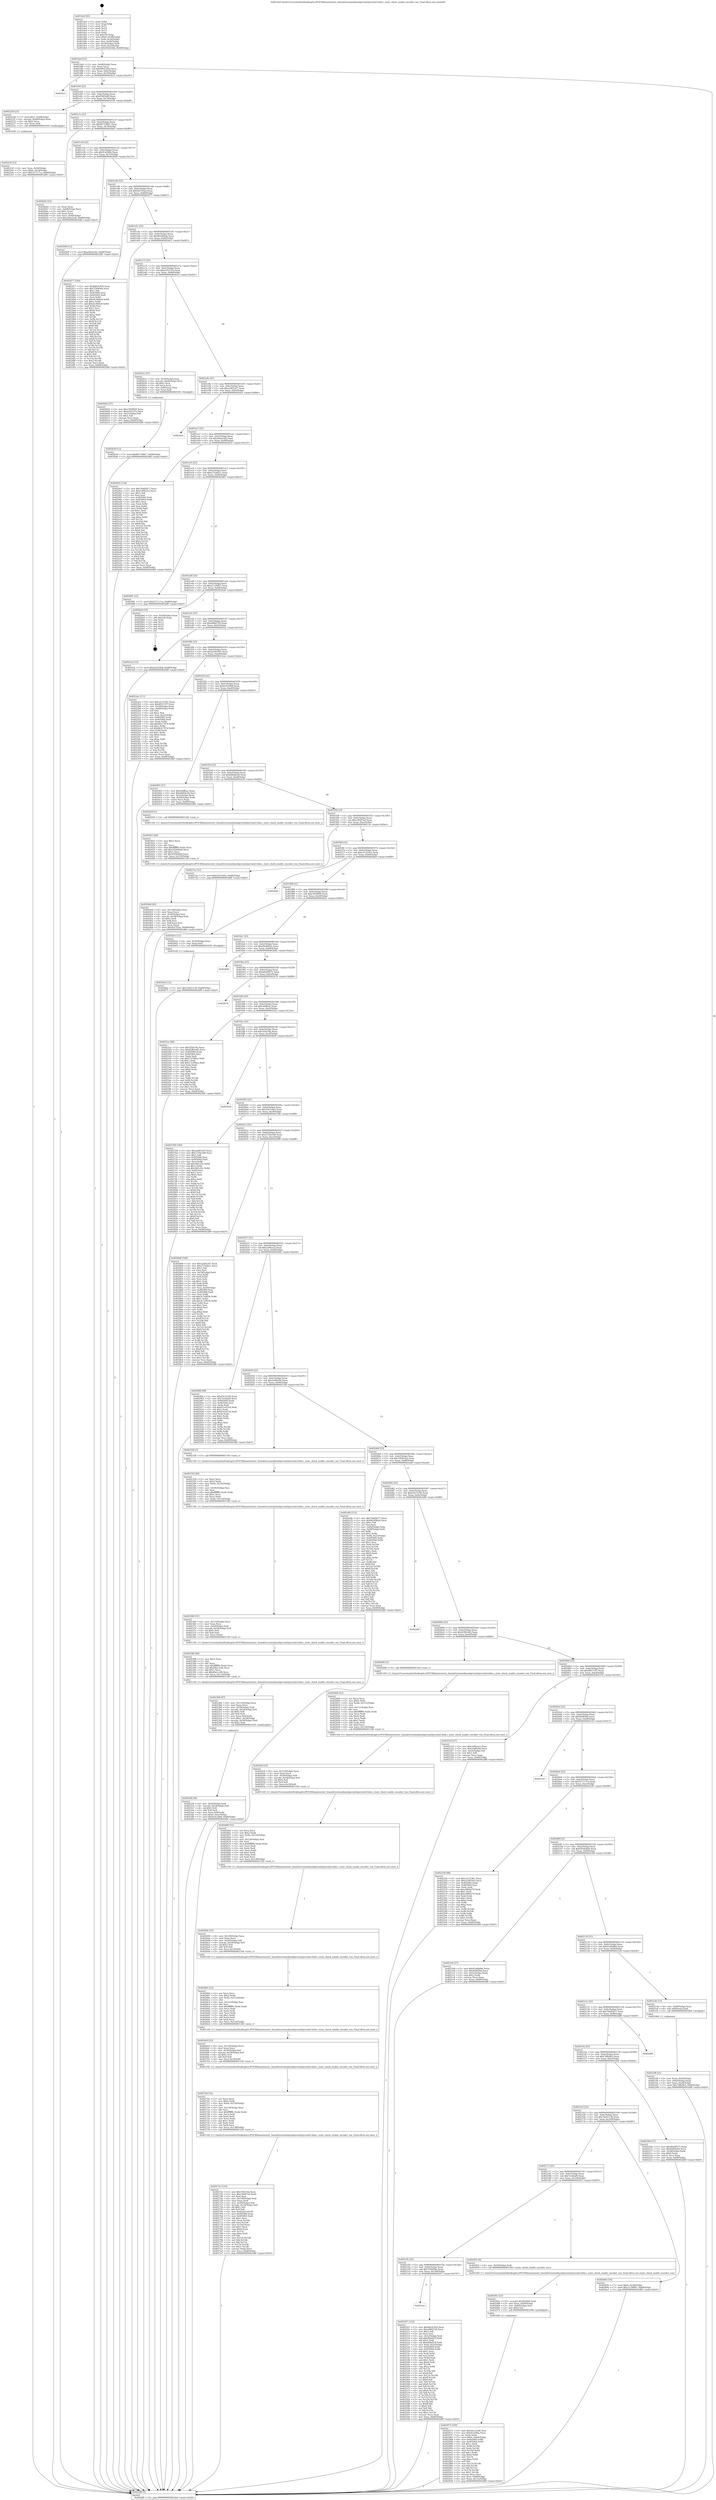 digraph "0x401dc0" {
  label = "0x401dc0 (/mnt/c/Users/mathe/Desktop/tcc/POCII/binaries/extr_linuxdriversmediausbpvrusb2pvrusb2-hdw.c_state_check_enable_encoder_run_Final-ollvm.out::main(0))"
  labelloc = "t"
  node[shape=record]

  Entry [label="",width=0.3,height=0.3,shape=circle,fillcolor=black,style=filled]
  "0x401ded" [label="{
     0x401ded [23]\l
     | [instrs]\l
     &nbsp;&nbsp;0x401ded \<+3\>: mov -0x68(%rbp),%eax\l
     &nbsp;&nbsp;0x401df0 \<+2\>: mov %eax,%ecx\l
     &nbsp;&nbsp;0x401df2 \<+6\>: sub $0x8463c926,%ecx\l
     &nbsp;&nbsp;0x401df8 \<+3\>: mov %eax,-0x6c(%rbp)\l
     &nbsp;&nbsp;0x401dfb \<+3\>: mov %ecx,-0x70(%rbp)\l
     &nbsp;&nbsp;0x401dfe \<+6\>: je 0000000000402bc5 \<main+0xe05\>\l
  }"]
  "0x402bc5" [label="{
     0x402bc5\l
  }", style=dashed]
  "0x401e04" [label="{
     0x401e04 [22]\l
     | [instrs]\l
     &nbsp;&nbsp;0x401e04 \<+5\>: jmp 0000000000401e09 \<main+0x49\>\l
     &nbsp;&nbsp;0x401e09 \<+3\>: mov -0x6c(%rbp),%eax\l
     &nbsp;&nbsp;0x401e0c \<+5\>: sub $0x858f3eb9,%eax\l
     &nbsp;&nbsp;0x401e11 \<+3\>: mov %eax,-0x74(%rbp)\l
     &nbsp;&nbsp;0x401e14 \<+6\>: je 0000000000402228 \<main+0x468\>\l
  }"]
  Exit [label="",width=0.3,height=0.3,shape=circle,fillcolor=black,style=filled,peripheries=2]
  "0x402228" [label="{
     0x402228 [23]\l
     | [instrs]\l
     &nbsp;&nbsp;0x402228 \<+7\>: movl $0x1,-0x48(%rbp)\l
     &nbsp;&nbsp;0x40222f \<+4\>: movslq -0x48(%rbp),%rax\l
     &nbsp;&nbsp;0x402233 \<+4\>: shl $0x5,%rax\l
     &nbsp;&nbsp;0x402237 \<+3\>: mov %rax,%rdi\l
     &nbsp;&nbsp;0x40223a \<+5\>: call 0000000000401050 \<malloc@plt\>\l
     | [calls]\l
     &nbsp;&nbsp;0x401050 \{1\} (unknown)\l
  }"]
  "0x401e1a" [label="{
     0x401e1a [22]\l
     | [instrs]\l
     &nbsp;&nbsp;0x401e1a \<+5\>: jmp 0000000000401e1f \<main+0x5f\>\l
     &nbsp;&nbsp;0x401e1f \<+3\>: mov -0x6c(%rbp),%eax\l
     &nbsp;&nbsp;0x401e22 \<+5\>: sub $0x8b7108b7,%eax\l
     &nbsp;&nbsp;0x401e27 \<+3\>: mov %eax,-0x78(%rbp)\l
     &nbsp;&nbsp;0x401e2a \<+6\>: je 0000000000402b45 \<main+0xd85\>\l
  }"]
  "0x402b6a" [label="{
     0x402b6a [12]\l
     | [instrs]\l
     &nbsp;&nbsp;0x402b6a \<+7\>: movl $0x7bd21136,-0x68(%rbp)\l
     &nbsp;&nbsp;0x402b71 \<+5\>: jmp 0000000000402d8f \<main+0xfcf\>\l
  }"]
  "0x402b45" [label="{
     0x402b45 [25]\l
     | [instrs]\l
     &nbsp;&nbsp;0x402b45 \<+2\>: xor %eax,%eax\l
     &nbsp;&nbsp;0x402b47 \<+3\>: mov -0x64(%rbp),%ecx\l
     &nbsp;&nbsp;0x402b4a \<+3\>: sub $0x1,%eax\l
     &nbsp;&nbsp;0x402b4d \<+2\>: sub %eax,%ecx\l
     &nbsp;&nbsp;0x402b4f \<+3\>: mov %ecx,-0x64(%rbp)\l
     &nbsp;&nbsp;0x402b52 \<+7\>: movl $0xa46a2cd2,-0x68(%rbp)\l
     &nbsp;&nbsp;0x402b59 \<+5\>: jmp 0000000000402d8f \<main+0xfcf\>\l
  }"]
  "0x401e30" [label="{
     0x401e30 [22]\l
     | [instrs]\l
     &nbsp;&nbsp;0x401e30 \<+5\>: jmp 0000000000401e35 \<main+0x75\>\l
     &nbsp;&nbsp;0x401e35 \<+3\>: mov -0x6c(%rbp),%eax\l
     &nbsp;&nbsp;0x401e38 \<+5\>: sub $0x91af38fa,%eax\l
     &nbsp;&nbsp;0x401e3d \<+3\>: mov %eax,-0x7c(%rbp)\l
     &nbsp;&nbsp;0x401e40 \<+6\>: je 00000000004029d9 \<main+0xc19\>\l
  }"]
  "0x402b39" [label="{
     0x402b39 [12]\l
     | [instrs]\l
     &nbsp;&nbsp;0x402b39 \<+7\>: movl $0x8b7108b7,-0x68(%rbp)\l
     &nbsp;&nbsp;0x402b40 \<+5\>: jmp 0000000000402d8f \<main+0xfcf\>\l
  }"]
  "0x4029d9" [label="{
     0x4029d9 [12]\l
     | [instrs]\l
     &nbsp;&nbsp;0x4029d9 \<+7\>: movl $0xa46a2cd2,-0x68(%rbp)\l
     &nbsp;&nbsp;0x4029e0 \<+5\>: jmp 0000000000402d8f \<main+0xfcf\>\l
  }"]
  "0x401e46" [label="{
     0x401e46 [22]\l
     | [instrs]\l
     &nbsp;&nbsp;0x401e46 \<+5\>: jmp 0000000000401e4b \<main+0x8b\>\l
     &nbsp;&nbsp;0x401e4b \<+3\>: mov -0x6c(%rbp),%eax\l
     &nbsp;&nbsp;0x401e4e \<+5\>: sub $0x9a57f5aa,%eax\l
     &nbsp;&nbsp;0x401e53 \<+3\>: mov %eax,-0x80(%rbp)\l
     &nbsp;&nbsp;0x401e56 \<+6\>: je 0000000000402477 \<main+0x6b7\>\l
  }"]
  "0x402975" [label="{
     0x402975 [100]\l
     | [instrs]\l
     &nbsp;&nbsp;0x402975 \<+5\>: mov $0x43e15c90,%esi\l
     &nbsp;&nbsp;0x40297a \<+5\>: mov $0x91af38fa,%ecx\l
     &nbsp;&nbsp;0x40297f \<+2\>: xor %edx,%edx\l
     &nbsp;&nbsp;0x402981 \<+7\>: movl $0x0,-0x64(%rbp)\l
     &nbsp;&nbsp;0x402988 \<+8\>: mov 0x405060,%r8d\l
     &nbsp;&nbsp;0x402990 \<+8\>: mov 0x405064,%r9d\l
     &nbsp;&nbsp;0x402998 \<+3\>: sub $0x1,%edx\l
     &nbsp;&nbsp;0x40299b \<+3\>: mov %r8d,%r10d\l
     &nbsp;&nbsp;0x40299e \<+3\>: add %edx,%r10d\l
     &nbsp;&nbsp;0x4029a1 \<+4\>: imul %r10d,%r8d\l
     &nbsp;&nbsp;0x4029a5 \<+4\>: and $0x1,%r8d\l
     &nbsp;&nbsp;0x4029a9 \<+4\>: cmp $0x0,%r8d\l
     &nbsp;&nbsp;0x4029ad \<+4\>: sete %r11b\l
     &nbsp;&nbsp;0x4029b1 \<+4\>: cmp $0xa,%r9d\l
     &nbsp;&nbsp;0x4029b5 \<+3\>: setl %bl\l
     &nbsp;&nbsp;0x4029b8 \<+3\>: mov %r11b,%r14b\l
     &nbsp;&nbsp;0x4029bb \<+3\>: and %bl,%r14b\l
     &nbsp;&nbsp;0x4029be \<+3\>: xor %bl,%r11b\l
     &nbsp;&nbsp;0x4029c1 \<+3\>: or %r11b,%r14b\l
     &nbsp;&nbsp;0x4029c4 \<+4\>: test $0x1,%r14b\l
     &nbsp;&nbsp;0x4029c8 \<+3\>: cmovne %ecx,%esi\l
     &nbsp;&nbsp;0x4029cb \<+3\>: mov %esi,-0x68(%rbp)\l
     &nbsp;&nbsp;0x4029ce \<+6\>: mov %eax,-0x13c(%rbp)\l
     &nbsp;&nbsp;0x4029d4 \<+5\>: jmp 0000000000402d8f \<main+0xfcf\>\l
  }"]
  "0x402477" [label="{
     0x402477 [144]\l
     | [instrs]\l
     &nbsp;&nbsp;0x402477 \<+5\>: mov $0x8463c926,%eax\l
     &nbsp;&nbsp;0x40247c \<+5\>: mov $0x7f3649da,%ecx\l
     &nbsp;&nbsp;0x402481 \<+2\>: mov $0x1,%dl\l
     &nbsp;&nbsp;0x402483 \<+7\>: mov 0x405060,%esi\l
     &nbsp;&nbsp;0x40248a \<+7\>: mov 0x405064,%edi\l
     &nbsp;&nbsp;0x402491 \<+3\>: mov %esi,%r8d\l
     &nbsp;&nbsp;0x402494 \<+7\>: sub $0xd1c96dc8,%r8d\l
     &nbsp;&nbsp;0x40249b \<+4\>: sub $0x1,%r8d\l
     &nbsp;&nbsp;0x40249f \<+7\>: add $0xd1c96dc8,%r8d\l
     &nbsp;&nbsp;0x4024a6 \<+4\>: imul %r8d,%esi\l
     &nbsp;&nbsp;0x4024aa \<+3\>: and $0x1,%esi\l
     &nbsp;&nbsp;0x4024ad \<+3\>: cmp $0x0,%esi\l
     &nbsp;&nbsp;0x4024b0 \<+4\>: sete %r9b\l
     &nbsp;&nbsp;0x4024b4 \<+3\>: cmp $0xa,%edi\l
     &nbsp;&nbsp;0x4024b7 \<+4\>: setl %r10b\l
     &nbsp;&nbsp;0x4024bb \<+3\>: mov %r9b,%r11b\l
     &nbsp;&nbsp;0x4024be \<+4\>: xor $0xff,%r11b\l
     &nbsp;&nbsp;0x4024c2 \<+3\>: mov %r10b,%bl\l
     &nbsp;&nbsp;0x4024c5 \<+3\>: xor $0xff,%bl\l
     &nbsp;&nbsp;0x4024c8 \<+3\>: xor $0x1,%dl\l
     &nbsp;&nbsp;0x4024cb \<+3\>: mov %r11b,%r14b\l
     &nbsp;&nbsp;0x4024ce \<+4\>: and $0xff,%r14b\l
     &nbsp;&nbsp;0x4024d2 \<+3\>: and %dl,%r9b\l
     &nbsp;&nbsp;0x4024d5 \<+3\>: mov %bl,%r15b\l
     &nbsp;&nbsp;0x4024d8 \<+4\>: and $0xff,%r15b\l
     &nbsp;&nbsp;0x4024dc \<+3\>: and %dl,%r10b\l
     &nbsp;&nbsp;0x4024df \<+3\>: or %r9b,%r14b\l
     &nbsp;&nbsp;0x4024e2 \<+3\>: or %r10b,%r15b\l
     &nbsp;&nbsp;0x4024e5 \<+3\>: xor %r15b,%r14b\l
     &nbsp;&nbsp;0x4024e8 \<+3\>: or %bl,%r11b\l
     &nbsp;&nbsp;0x4024eb \<+4\>: xor $0xff,%r11b\l
     &nbsp;&nbsp;0x4024ef \<+3\>: or $0x1,%dl\l
     &nbsp;&nbsp;0x4024f2 \<+3\>: and %dl,%r11b\l
     &nbsp;&nbsp;0x4024f5 \<+3\>: or %r11b,%r14b\l
     &nbsp;&nbsp;0x4024f8 \<+4\>: test $0x1,%r14b\l
     &nbsp;&nbsp;0x4024fc \<+3\>: cmovne %ecx,%eax\l
     &nbsp;&nbsp;0x4024ff \<+3\>: mov %eax,-0x68(%rbp)\l
     &nbsp;&nbsp;0x402502 \<+5\>: jmp 0000000000402d8f \<main+0xfcf\>\l
  }"]
  "0x401e5c" [label="{
     0x401e5c [25]\l
     | [instrs]\l
     &nbsp;&nbsp;0x401e5c \<+5\>: jmp 0000000000401e61 \<main+0xa1\>\l
     &nbsp;&nbsp;0x401e61 \<+3\>: mov -0x6c(%rbp),%eax\l
     &nbsp;&nbsp;0x401e64 \<+5\>: sub $0x9b2496ab,%eax\l
     &nbsp;&nbsp;0x401e69 \<+6\>: mov %eax,-0x84(%rbp)\l
     &nbsp;&nbsp;0x401e6f \<+6\>: je 0000000000402b03 \<main+0xd43\>\l
  }"]
  "0x40295e" [label="{
     0x40295e [23]\l
     | [instrs]\l
     &nbsp;&nbsp;0x40295e \<+10\>: movabs $0x4030b6,%rdi\l
     &nbsp;&nbsp;0x402968 \<+3\>: mov %eax,-0x60(%rbp)\l
     &nbsp;&nbsp;0x40296b \<+3\>: mov -0x60(%rbp),%esi\l
     &nbsp;&nbsp;0x40296e \<+2\>: mov $0x0,%al\l
     &nbsp;&nbsp;0x402970 \<+5\>: call 0000000000401040 \<printf@plt\>\l
     | [calls]\l
     &nbsp;&nbsp;0x401040 \{1\} (unknown)\l
  }"]
  "0x402b03" [label="{
     0x402b03 [27]\l
     | [instrs]\l
     &nbsp;&nbsp;0x402b03 \<+5\>: mov $0xc593f944,%eax\l
     &nbsp;&nbsp;0x402b08 \<+5\>: mov $0xa1f5237a,%ecx\l
     &nbsp;&nbsp;0x402b0d \<+3\>: mov -0x21(%rbp),%dl\l
     &nbsp;&nbsp;0x402b10 \<+3\>: test $0x1,%dl\l
     &nbsp;&nbsp;0x402b13 \<+3\>: cmovne %ecx,%eax\l
     &nbsp;&nbsp;0x402b16 \<+3\>: mov %eax,-0x68(%rbp)\l
     &nbsp;&nbsp;0x402b19 \<+5\>: jmp 0000000000402d8f \<main+0xfcf\>\l
  }"]
  "0x401e75" [label="{
     0x401e75 [25]\l
     | [instrs]\l
     &nbsp;&nbsp;0x401e75 \<+5\>: jmp 0000000000401e7a \<main+0xba\>\l
     &nbsp;&nbsp;0x401e7a \<+3\>: mov -0x6c(%rbp),%eax\l
     &nbsp;&nbsp;0x401e7d \<+5\>: sub $0xa1f5237a,%eax\l
     &nbsp;&nbsp;0x401e82 \<+6\>: mov %eax,-0x88(%rbp)\l
     &nbsp;&nbsp;0x401e88 \<+6\>: je 0000000000402b1e \<main+0xd5e\>\l
  }"]
  "0x40273e" [label="{
     0x40273e [110]\l
     | [instrs]\l
     &nbsp;&nbsp;0x40273e \<+5\>: mov $0x1f5fe7da,%ecx\l
     &nbsp;&nbsp;0x402743 \<+5\>: mov $0xc3b0f7a4,%edx\l
     &nbsp;&nbsp;0x402748 \<+2\>: xor %esi,%esi\l
     &nbsp;&nbsp;0x40274a \<+6\>: mov -0x138(%rbp),%edi\l
     &nbsp;&nbsp;0x402750 \<+3\>: imul %eax,%edi\l
     &nbsp;&nbsp;0x402753 \<+4\>: mov -0x50(%rbp),%r8\l
     &nbsp;&nbsp;0x402757 \<+4\>: movslq -0x54(%rbp),%r9\l
     &nbsp;&nbsp;0x40275b \<+4\>: shl $0x5,%r9\l
     &nbsp;&nbsp;0x40275f \<+3\>: add %r9,%r8\l
     &nbsp;&nbsp;0x402762 \<+4\>: mov %edi,0x1c(%r8)\l
     &nbsp;&nbsp;0x402766 \<+7\>: mov 0x405060,%eax\l
     &nbsp;&nbsp;0x40276d \<+7\>: mov 0x405064,%edi\l
     &nbsp;&nbsp;0x402774 \<+3\>: sub $0x1,%esi\l
     &nbsp;&nbsp;0x402777 \<+3\>: mov %eax,%r10d\l
     &nbsp;&nbsp;0x40277a \<+3\>: add %esi,%r10d\l
     &nbsp;&nbsp;0x40277d \<+4\>: imul %r10d,%eax\l
     &nbsp;&nbsp;0x402781 \<+3\>: and $0x1,%eax\l
     &nbsp;&nbsp;0x402784 \<+3\>: cmp $0x0,%eax\l
     &nbsp;&nbsp;0x402787 \<+4\>: sete %r11b\l
     &nbsp;&nbsp;0x40278b \<+3\>: cmp $0xa,%edi\l
     &nbsp;&nbsp;0x40278e \<+3\>: setl %bl\l
     &nbsp;&nbsp;0x402791 \<+3\>: mov %r11b,%r14b\l
     &nbsp;&nbsp;0x402794 \<+3\>: and %bl,%r14b\l
     &nbsp;&nbsp;0x402797 \<+3\>: xor %bl,%r11b\l
     &nbsp;&nbsp;0x40279a \<+3\>: or %r11b,%r14b\l
     &nbsp;&nbsp;0x40279d \<+4\>: test $0x1,%r14b\l
     &nbsp;&nbsp;0x4027a1 \<+3\>: cmovne %edx,%ecx\l
     &nbsp;&nbsp;0x4027a4 \<+3\>: mov %ecx,-0x68(%rbp)\l
     &nbsp;&nbsp;0x4027a7 \<+5\>: jmp 0000000000402d8f \<main+0xfcf\>\l
  }"]
  "0x402b1e" [label="{
     0x402b1e [27]\l
     | [instrs]\l
     &nbsp;&nbsp;0x402b1e \<+4\>: mov -0x50(%rbp),%rax\l
     &nbsp;&nbsp;0x402b22 \<+4\>: movslq -0x64(%rbp),%rcx\l
     &nbsp;&nbsp;0x402b26 \<+4\>: shl $0x5,%rcx\l
     &nbsp;&nbsp;0x402b2a \<+3\>: add %rcx,%rax\l
     &nbsp;&nbsp;0x402b2d \<+4\>: mov 0x8(%rax),%rax\l
     &nbsp;&nbsp;0x402b31 \<+3\>: mov %rax,%rdi\l
     &nbsp;&nbsp;0x402b34 \<+5\>: call 0000000000401030 \<free@plt\>\l
     | [calls]\l
     &nbsp;&nbsp;0x401030 \{1\} (unknown)\l
  }"]
  "0x401e8e" [label="{
     0x401e8e [25]\l
     | [instrs]\l
     &nbsp;&nbsp;0x401e8e \<+5\>: jmp 0000000000401e93 \<main+0xd3\>\l
     &nbsp;&nbsp;0x401e93 \<+3\>: mov -0x6c(%rbp),%eax\l
     &nbsp;&nbsp;0x401e96 \<+5\>: sub $0xa2d01e07,%eax\l
     &nbsp;&nbsp;0x401e9b \<+6\>: mov %eax,-0x8c(%rbp)\l
     &nbsp;&nbsp;0x401ea1 \<+6\>: je 0000000000402d2e \<main+0xf6e\>\l
  }"]
  "0x40270a" [label="{
     0x40270a [52]\l
     | [instrs]\l
     &nbsp;&nbsp;0x40270a \<+2\>: xor %ecx,%ecx\l
     &nbsp;&nbsp;0x40270c \<+5\>: mov $0x2,%edx\l
     &nbsp;&nbsp;0x402711 \<+6\>: mov %edx,-0x134(%rbp)\l
     &nbsp;&nbsp;0x402717 \<+1\>: cltd\l
     &nbsp;&nbsp;0x402718 \<+6\>: mov -0x134(%rbp),%esi\l
     &nbsp;&nbsp;0x40271e \<+2\>: idiv %esi\l
     &nbsp;&nbsp;0x402720 \<+6\>: imul $0xfffffffe,%edx,%edx\l
     &nbsp;&nbsp;0x402726 \<+2\>: mov %ecx,%edi\l
     &nbsp;&nbsp;0x402728 \<+2\>: sub %edx,%edi\l
     &nbsp;&nbsp;0x40272a \<+2\>: mov %ecx,%edx\l
     &nbsp;&nbsp;0x40272c \<+3\>: sub $0x1,%edx\l
     &nbsp;&nbsp;0x40272f \<+2\>: add %edx,%edi\l
     &nbsp;&nbsp;0x402731 \<+2\>: sub %edi,%ecx\l
     &nbsp;&nbsp;0x402733 \<+6\>: mov %ecx,-0x138(%rbp)\l
     &nbsp;&nbsp;0x402739 \<+5\>: call 0000000000401160 \<next_i\>\l
     | [calls]\l
     &nbsp;&nbsp;0x401160 \{1\} (/mnt/c/Users/mathe/Desktop/tcc/POCII/binaries/extr_linuxdriversmediausbpvrusb2pvrusb2-hdw.c_state_check_enable_encoder_run_Final-ollvm.out::next_i)\l
  }"]
  "0x402d2e" [label="{
     0x402d2e\l
  }", style=dashed]
  "0x401ea7" [label="{
     0x401ea7 [25]\l
     | [instrs]\l
     &nbsp;&nbsp;0x401ea7 \<+5\>: jmp 0000000000401eac \<main+0xec\>\l
     &nbsp;&nbsp;0x401eac \<+3\>: mov -0x6c(%rbp),%eax\l
     &nbsp;&nbsp;0x401eaf \<+5\>: sub $0xa46a2cd2,%eax\l
     &nbsp;&nbsp;0x401eb4 \<+6\>: mov %eax,-0x90(%rbp)\l
     &nbsp;&nbsp;0x401eba \<+6\>: je 00000000004029e5 \<main+0xc25\>\l
  }"]
  "0x4026e9" [label="{
     0x4026e9 [33]\l
     | [instrs]\l
     &nbsp;&nbsp;0x4026e9 \<+6\>: mov -0x130(%rbp),%ecx\l
     &nbsp;&nbsp;0x4026ef \<+3\>: imul %eax,%ecx\l
     &nbsp;&nbsp;0x4026f2 \<+4\>: mov -0x50(%rbp),%r8\l
     &nbsp;&nbsp;0x4026f6 \<+4\>: movslq -0x54(%rbp),%r9\l
     &nbsp;&nbsp;0x4026fa \<+4\>: shl $0x5,%r9\l
     &nbsp;&nbsp;0x4026fe \<+3\>: add %r9,%r8\l
     &nbsp;&nbsp;0x402701 \<+4\>: mov %ecx,0x18(%r8)\l
     &nbsp;&nbsp;0x402705 \<+5\>: call 0000000000401160 \<next_i\>\l
     | [calls]\l
     &nbsp;&nbsp;0x401160 \{1\} (/mnt/c/Users/mathe/Desktop/tcc/POCII/binaries/extr_linuxdriversmediausbpvrusb2pvrusb2-hdw.c_state_check_enable_encoder_run_Final-ollvm.out::next_i)\l
  }"]
  "0x4029e5" [label="{
     0x4029e5 [134]\l
     | [instrs]\l
     &nbsp;&nbsp;0x4029e5 \<+5\>: mov $0x70dd5b77,%eax\l
     &nbsp;&nbsp;0x4029ea \<+5\>: mov $0x3369a3e2,%ecx\l
     &nbsp;&nbsp;0x4029ef \<+2\>: mov $0x1,%dl\l
     &nbsp;&nbsp;0x4029f1 \<+2\>: xor %esi,%esi\l
     &nbsp;&nbsp;0x4029f3 \<+7\>: mov 0x405060,%edi\l
     &nbsp;&nbsp;0x4029fa \<+8\>: mov 0x405064,%r8d\l
     &nbsp;&nbsp;0x402a02 \<+3\>: sub $0x1,%esi\l
     &nbsp;&nbsp;0x402a05 \<+3\>: mov %edi,%r9d\l
     &nbsp;&nbsp;0x402a08 \<+3\>: add %esi,%r9d\l
     &nbsp;&nbsp;0x402a0b \<+4\>: imul %r9d,%edi\l
     &nbsp;&nbsp;0x402a0f \<+3\>: and $0x1,%edi\l
     &nbsp;&nbsp;0x402a12 \<+3\>: cmp $0x0,%edi\l
     &nbsp;&nbsp;0x402a15 \<+4\>: sete %r10b\l
     &nbsp;&nbsp;0x402a19 \<+4\>: cmp $0xa,%r8d\l
     &nbsp;&nbsp;0x402a1d \<+4\>: setl %r11b\l
     &nbsp;&nbsp;0x402a21 \<+3\>: mov %r10b,%bl\l
     &nbsp;&nbsp;0x402a24 \<+3\>: xor $0xff,%bl\l
     &nbsp;&nbsp;0x402a27 \<+3\>: mov %r11b,%r14b\l
     &nbsp;&nbsp;0x402a2a \<+4\>: xor $0xff,%r14b\l
     &nbsp;&nbsp;0x402a2e \<+3\>: xor $0x0,%dl\l
     &nbsp;&nbsp;0x402a31 \<+3\>: mov %bl,%r15b\l
     &nbsp;&nbsp;0x402a34 \<+4\>: and $0x0,%r15b\l
     &nbsp;&nbsp;0x402a38 \<+3\>: and %dl,%r10b\l
     &nbsp;&nbsp;0x402a3b \<+3\>: mov %r14b,%r12b\l
     &nbsp;&nbsp;0x402a3e \<+4\>: and $0x0,%r12b\l
     &nbsp;&nbsp;0x402a42 \<+3\>: and %dl,%r11b\l
     &nbsp;&nbsp;0x402a45 \<+3\>: or %r10b,%r15b\l
     &nbsp;&nbsp;0x402a48 \<+3\>: or %r11b,%r12b\l
     &nbsp;&nbsp;0x402a4b \<+3\>: xor %r12b,%r15b\l
     &nbsp;&nbsp;0x402a4e \<+3\>: or %r14b,%bl\l
     &nbsp;&nbsp;0x402a51 \<+3\>: xor $0xff,%bl\l
     &nbsp;&nbsp;0x402a54 \<+3\>: or $0x0,%dl\l
     &nbsp;&nbsp;0x402a57 \<+2\>: and %dl,%bl\l
     &nbsp;&nbsp;0x402a59 \<+3\>: or %bl,%r15b\l
     &nbsp;&nbsp;0x402a5c \<+4\>: test $0x1,%r15b\l
     &nbsp;&nbsp;0x402a60 \<+3\>: cmovne %ecx,%eax\l
     &nbsp;&nbsp;0x402a63 \<+3\>: mov %eax,-0x68(%rbp)\l
     &nbsp;&nbsp;0x402a66 \<+5\>: jmp 0000000000402d8f \<main+0xfcf\>\l
  }"]
  "0x401ec0" [label="{
     0x401ec0 [25]\l
     | [instrs]\l
     &nbsp;&nbsp;0x401ec0 \<+5\>: jmp 0000000000401ec5 \<main+0x105\>\l
     &nbsp;&nbsp;0x401ec5 \<+3\>: mov -0x6c(%rbp),%eax\l
     &nbsp;&nbsp;0x401ec8 \<+5\>: sub $0xa7556b51,%eax\l
     &nbsp;&nbsp;0x401ecd \<+6\>: mov %eax,-0x94(%rbp)\l
     &nbsp;&nbsp;0x401ed3 \<+6\>: je 00000000004028f1 \<main+0xb31\>\l
  }"]
  "0x4026b5" [label="{
     0x4026b5 [52]\l
     | [instrs]\l
     &nbsp;&nbsp;0x4026b5 \<+2\>: xor %ecx,%ecx\l
     &nbsp;&nbsp;0x4026b7 \<+5\>: mov $0x2,%edx\l
     &nbsp;&nbsp;0x4026bc \<+6\>: mov %edx,-0x12c(%rbp)\l
     &nbsp;&nbsp;0x4026c2 \<+1\>: cltd\l
     &nbsp;&nbsp;0x4026c3 \<+6\>: mov -0x12c(%rbp),%esi\l
     &nbsp;&nbsp;0x4026c9 \<+2\>: idiv %esi\l
     &nbsp;&nbsp;0x4026cb \<+6\>: imul $0xfffffffe,%edx,%edx\l
     &nbsp;&nbsp;0x4026d1 \<+2\>: mov %ecx,%edi\l
     &nbsp;&nbsp;0x4026d3 \<+2\>: sub %edx,%edi\l
     &nbsp;&nbsp;0x4026d5 \<+2\>: mov %ecx,%edx\l
     &nbsp;&nbsp;0x4026d7 \<+3\>: sub $0x1,%edx\l
     &nbsp;&nbsp;0x4026da \<+2\>: add %edx,%edi\l
     &nbsp;&nbsp;0x4026dc \<+2\>: sub %edi,%ecx\l
     &nbsp;&nbsp;0x4026de \<+6\>: mov %ecx,-0x130(%rbp)\l
     &nbsp;&nbsp;0x4026e4 \<+5\>: call 0000000000401160 \<next_i\>\l
     | [calls]\l
     &nbsp;&nbsp;0x401160 \{1\} (/mnt/c/Users/mathe/Desktop/tcc/POCII/binaries/extr_linuxdriversmediausbpvrusb2pvrusb2-hdw.c_state_check_enable_encoder_run_Final-ollvm.out::next_i)\l
  }"]
  "0x4028f1" [label="{
     0x4028f1 [12]\l
     | [instrs]\l
     &nbsp;&nbsp;0x4028f1 \<+7\>: movl $0x527117ca,-0x68(%rbp)\l
     &nbsp;&nbsp;0x4028f8 \<+5\>: jmp 0000000000402d8f \<main+0xfcf\>\l
  }"]
  "0x401ed9" [label="{
     0x401ed9 [25]\l
     | [instrs]\l
     &nbsp;&nbsp;0x401ed9 \<+5\>: jmp 0000000000401ede \<main+0x11e\>\l
     &nbsp;&nbsp;0x401ede \<+3\>: mov -0x6c(%rbp),%eax\l
     &nbsp;&nbsp;0x401ee1 \<+5\>: sub $0xa7c39097,%eax\l
     &nbsp;&nbsp;0x401ee6 \<+6\>: mov %eax,-0x98(%rbp)\l
     &nbsp;&nbsp;0x401eec \<+6\>: je 0000000000402ba6 \<main+0xde6\>\l
  }"]
  "0x402694" [label="{
     0x402694 [33]\l
     | [instrs]\l
     &nbsp;&nbsp;0x402694 \<+6\>: mov -0x128(%rbp),%ecx\l
     &nbsp;&nbsp;0x40269a \<+3\>: imul %eax,%ecx\l
     &nbsp;&nbsp;0x40269d \<+4\>: mov -0x50(%rbp),%r8\l
     &nbsp;&nbsp;0x4026a1 \<+4\>: movslq -0x54(%rbp),%r9\l
     &nbsp;&nbsp;0x4026a5 \<+4\>: shl $0x5,%r9\l
     &nbsp;&nbsp;0x4026a9 \<+3\>: add %r9,%r8\l
     &nbsp;&nbsp;0x4026ac \<+4\>: mov %ecx,0x14(%r8)\l
     &nbsp;&nbsp;0x4026b0 \<+5\>: call 0000000000401160 \<next_i\>\l
     | [calls]\l
     &nbsp;&nbsp;0x401160 \{1\} (/mnt/c/Users/mathe/Desktop/tcc/POCII/binaries/extr_linuxdriversmediausbpvrusb2pvrusb2-hdw.c_state_check_enable_encoder_run_Final-ollvm.out::next_i)\l
  }"]
  "0x402ba6" [label="{
     0x402ba6 [19]\l
     | [instrs]\l
     &nbsp;&nbsp;0x402ba6 \<+3\>: mov -0x30(%rbp),%eax\l
     &nbsp;&nbsp;0x402ba9 \<+7\>: add $0x140,%rsp\l
     &nbsp;&nbsp;0x402bb0 \<+1\>: pop %rbx\l
     &nbsp;&nbsp;0x402bb1 \<+2\>: pop %r12\l
     &nbsp;&nbsp;0x402bb3 \<+2\>: pop %r14\l
     &nbsp;&nbsp;0x402bb5 \<+2\>: pop %r15\l
     &nbsp;&nbsp;0x402bb7 \<+1\>: pop %rbp\l
     &nbsp;&nbsp;0x402bb8 \<+1\>: ret\l
  }"]
  "0x401ef2" [label="{
     0x401ef2 [25]\l
     | [instrs]\l
     &nbsp;&nbsp;0x401ef2 \<+5\>: jmp 0000000000401ef7 \<main+0x137\>\l
     &nbsp;&nbsp;0x401ef7 \<+3\>: mov -0x6c(%rbp),%eax\l
     &nbsp;&nbsp;0x401efa \<+5\>: sub $0xa8f60720,%eax\l
     &nbsp;&nbsp;0x401eff \<+6\>: mov %eax,-0x9c(%rbp)\l
     &nbsp;&nbsp;0x401f05 \<+6\>: je 00000000004025a2 \<main+0x7e2\>\l
  }"]
  "0x402660" [label="{
     0x402660 [52]\l
     | [instrs]\l
     &nbsp;&nbsp;0x402660 \<+2\>: xor %ecx,%ecx\l
     &nbsp;&nbsp;0x402662 \<+5\>: mov $0x2,%edx\l
     &nbsp;&nbsp;0x402667 \<+6\>: mov %edx,-0x124(%rbp)\l
     &nbsp;&nbsp;0x40266d \<+1\>: cltd\l
     &nbsp;&nbsp;0x40266e \<+6\>: mov -0x124(%rbp),%esi\l
     &nbsp;&nbsp;0x402674 \<+2\>: idiv %esi\l
     &nbsp;&nbsp;0x402676 \<+6\>: imul $0xfffffffe,%edx,%edx\l
     &nbsp;&nbsp;0x40267c \<+2\>: mov %ecx,%edi\l
     &nbsp;&nbsp;0x40267e \<+2\>: sub %edx,%edi\l
     &nbsp;&nbsp;0x402680 \<+2\>: mov %ecx,%edx\l
     &nbsp;&nbsp;0x402682 \<+3\>: sub $0x1,%edx\l
     &nbsp;&nbsp;0x402685 \<+2\>: add %edx,%edi\l
     &nbsp;&nbsp;0x402687 \<+2\>: sub %edi,%ecx\l
     &nbsp;&nbsp;0x402689 \<+6\>: mov %ecx,-0x128(%rbp)\l
     &nbsp;&nbsp;0x40268f \<+5\>: call 0000000000401160 \<next_i\>\l
     | [calls]\l
     &nbsp;&nbsp;0x401160 \{1\} (/mnt/c/Users/mathe/Desktop/tcc/POCII/binaries/extr_linuxdriversmediausbpvrusb2pvrusb2-hdw.c_state_check_enable_encoder_run_Final-ollvm.out::next_i)\l
  }"]
  "0x4025a2" [label="{
     0x4025a2 [12]\l
     | [instrs]\l
     &nbsp;&nbsp;0x4025a2 \<+7\>: movl $0xbe4328df,-0x68(%rbp)\l
     &nbsp;&nbsp;0x4025a9 \<+5\>: jmp 0000000000402d8f \<main+0xfcf\>\l
  }"]
  "0x401f0b" [label="{
     0x401f0b [25]\l
     | [instrs]\l
     &nbsp;&nbsp;0x401f0b \<+5\>: jmp 0000000000401f10 \<main+0x150\>\l
     &nbsp;&nbsp;0x401f10 \<+3\>: mov -0x6c(%rbp),%eax\l
     &nbsp;&nbsp;0x401f13 \<+5\>: sub $0xb2381042,%eax\l
     &nbsp;&nbsp;0x401f18 \<+6\>: mov %eax,-0xa0(%rbp)\l
     &nbsp;&nbsp;0x401f1e \<+6\>: je 00000000004022ae \<main+0x4ee\>\l
  }"]
  "0x40263f" [label="{
     0x40263f [33]\l
     | [instrs]\l
     &nbsp;&nbsp;0x40263f \<+6\>: mov -0x120(%rbp),%ecx\l
     &nbsp;&nbsp;0x402645 \<+3\>: imul %eax,%ecx\l
     &nbsp;&nbsp;0x402648 \<+4\>: mov -0x50(%rbp),%r8\l
     &nbsp;&nbsp;0x40264c \<+4\>: movslq -0x54(%rbp),%r9\l
     &nbsp;&nbsp;0x402650 \<+4\>: shl $0x5,%r9\l
     &nbsp;&nbsp;0x402654 \<+3\>: add %r9,%r8\l
     &nbsp;&nbsp;0x402657 \<+4\>: mov %ecx,0x10(%r8)\l
     &nbsp;&nbsp;0x40265b \<+5\>: call 0000000000401160 \<next_i\>\l
     | [calls]\l
     &nbsp;&nbsp;0x401160 \{1\} (/mnt/c/Users/mathe/Desktop/tcc/POCII/binaries/extr_linuxdriversmediausbpvrusb2pvrusb2-hdw.c_state_check_enable_encoder_run_Final-ollvm.out::next_i)\l
  }"]
  "0x4022ae" [label="{
     0x4022ae [111]\l
     | [instrs]\l
     &nbsp;&nbsp;0x4022ae \<+5\>: mov $0xc5132361,%eax\l
     &nbsp;&nbsp;0x4022b3 \<+5\>: mov $0x4f0113f7,%ecx\l
     &nbsp;&nbsp;0x4022b8 \<+3\>: mov -0x54(%rbp),%edx\l
     &nbsp;&nbsp;0x4022bb \<+3\>: cmp -0x48(%rbp),%edx\l
     &nbsp;&nbsp;0x4022be \<+4\>: setl %sil\l
     &nbsp;&nbsp;0x4022c2 \<+4\>: and $0x1,%sil\l
     &nbsp;&nbsp;0x4022c6 \<+4\>: mov %sil,-0x22(%rbp)\l
     &nbsp;&nbsp;0x4022ca \<+7\>: mov 0x405060,%edx\l
     &nbsp;&nbsp;0x4022d1 \<+7\>: mov 0x405064,%edi\l
     &nbsp;&nbsp;0x4022d8 \<+3\>: mov %edx,%r8d\l
     &nbsp;&nbsp;0x4022db \<+7\>: add $0xbb5c747d,%r8d\l
     &nbsp;&nbsp;0x4022e2 \<+4\>: sub $0x1,%r8d\l
     &nbsp;&nbsp;0x4022e6 \<+7\>: sub $0xbb5c747d,%r8d\l
     &nbsp;&nbsp;0x4022ed \<+4\>: imul %r8d,%edx\l
     &nbsp;&nbsp;0x4022f1 \<+3\>: and $0x1,%edx\l
     &nbsp;&nbsp;0x4022f4 \<+3\>: cmp $0x0,%edx\l
     &nbsp;&nbsp;0x4022f7 \<+4\>: sete %sil\l
     &nbsp;&nbsp;0x4022fb \<+3\>: cmp $0xa,%edi\l
     &nbsp;&nbsp;0x4022fe \<+4\>: setl %r9b\l
     &nbsp;&nbsp;0x402302 \<+3\>: mov %sil,%r10b\l
     &nbsp;&nbsp;0x402305 \<+3\>: and %r9b,%r10b\l
     &nbsp;&nbsp;0x402308 \<+3\>: xor %r9b,%sil\l
     &nbsp;&nbsp;0x40230b \<+3\>: or %sil,%r10b\l
     &nbsp;&nbsp;0x40230e \<+4\>: test $0x1,%r10b\l
     &nbsp;&nbsp;0x402312 \<+3\>: cmovne %ecx,%eax\l
     &nbsp;&nbsp;0x402315 \<+3\>: mov %eax,-0x68(%rbp)\l
     &nbsp;&nbsp;0x402318 \<+5\>: jmp 0000000000402d8f \<main+0xfcf\>\l
  }"]
  "0x401f24" [label="{
     0x401f24 [25]\l
     | [instrs]\l
     &nbsp;&nbsp;0x401f24 \<+5\>: jmp 0000000000401f29 \<main+0x169\>\l
     &nbsp;&nbsp;0x401f29 \<+3\>: mov -0x6c(%rbp),%eax\l
     &nbsp;&nbsp;0x401f2c \<+5\>: sub $0xbe4328df,%eax\l
     &nbsp;&nbsp;0x401f31 \<+6\>: mov %eax,-0xa4(%rbp)\l
     &nbsp;&nbsp;0x401f37 \<+6\>: je 0000000000402405 \<main+0x645\>\l
  }"]
  "0x40260b" [label="{
     0x40260b [52]\l
     | [instrs]\l
     &nbsp;&nbsp;0x40260b \<+2\>: xor %ecx,%ecx\l
     &nbsp;&nbsp;0x40260d \<+5\>: mov $0x2,%edx\l
     &nbsp;&nbsp;0x402612 \<+6\>: mov %edx,-0x11c(%rbp)\l
     &nbsp;&nbsp;0x402618 \<+1\>: cltd\l
     &nbsp;&nbsp;0x402619 \<+6\>: mov -0x11c(%rbp),%esi\l
     &nbsp;&nbsp;0x40261f \<+2\>: idiv %esi\l
     &nbsp;&nbsp;0x402621 \<+6\>: imul $0xfffffffe,%edx,%edx\l
     &nbsp;&nbsp;0x402627 \<+2\>: mov %ecx,%edi\l
     &nbsp;&nbsp;0x402629 \<+2\>: sub %edx,%edi\l
     &nbsp;&nbsp;0x40262b \<+2\>: mov %ecx,%edx\l
     &nbsp;&nbsp;0x40262d \<+3\>: sub $0x1,%edx\l
     &nbsp;&nbsp;0x402630 \<+2\>: add %edx,%edi\l
     &nbsp;&nbsp;0x402632 \<+2\>: sub %edi,%ecx\l
     &nbsp;&nbsp;0x402634 \<+6\>: mov %ecx,-0x120(%rbp)\l
     &nbsp;&nbsp;0x40263a \<+5\>: call 0000000000401160 \<next_i\>\l
     | [calls]\l
     &nbsp;&nbsp;0x401160 \{1\} (/mnt/c/Users/mathe/Desktop/tcc/POCII/binaries/extr_linuxdriversmediausbpvrusb2pvrusb2-hdw.c_state_check_enable_encoder_run_Final-ollvm.out::next_i)\l
  }"]
  "0x402405" [label="{
     0x402405 [27]\l
     | [instrs]\l
     &nbsp;&nbsp;0x402405 \<+5\>: mov $0xe4dffeac,%eax\l
     &nbsp;&nbsp;0x40240a \<+5\>: mov $0xbf44de3d,%ecx\l
     &nbsp;&nbsp;0x40240f \<+3\>: mov -0x5c(%rbp),%edx\l
     &nbsp;&nbsp;0x402412 \<+3\>: cmp -0x58(%rbp),%edx\l
     &nbsp;&nbsp;0x402415 \<+3\>: cmovl %ecx,%eax\l
     &nbsp;&nbsp;0x402418 \<+3\>: mov %eax,-0x68(%rbp)\l
     &nbsp;&nbsp;0x40241b \<+5\>: jmp 0000000000402d8f \<main+0xfcf\>\l
  }"]
  "0x401f3d" [label="{
     0x401f3d [25]\l
     | [instrs]\l
     &nbsp;&nbsp;0x401f3d \<+5\>: jmp 0000000000401f42 \<main+0x182\>\l
     &nbsp;&nbsp;0x401f42 \<+3\>: mov -0x6c(%rbp),%eax\l
     &nbsp;&nbsp;0x401f45 \<+5\>: sub $0xbf44de3d,%eax\l
     &nbsp;&nbsp;0x401f4a \<+6\>: mov %eax,-0xa8(%rbp)\l
     &nbsp;&nbsp;0x401f50 \<+6\>: je 0000000000402420 \<main+0x660\>\l
  }"]
  "0x4021ae" [label="{
     0x4021ae\l
  }", style=dashed]
  "0x402420" [label="{
     0x402420 [5]\l
     | [instrs]\l
     &nbsp;&nbsp;0x402420 \<+5\>: call 0000000000401160 \<next_i\>\l
     | [calls]\l
     &nbsp;&nbsp;0x401160 \{1\} (/mnt/c/Users/mathe/Desktop/tcc/POCII/binaries/extr_linuxdriversmediausbpvrusb2pvrusb2-hdw.c_state_check_enable_encoder_run_Final-ollvm.out::next_i)\l
  }"]
  "0x401f56" [label="{
     0x401f56 [25]\l
     | [instrs]\l
     &nbsp;&nbsp;0x401f56 \<+5\>: jmp 0000000000401f5b \<main+0x19b\>\l
     &nbsp;&nbsp;0x401f5b \<+3\>: mov -0x6c(%rbp),%eax\l
     &nbsp;&nbsp;0x401f5e \<+5\>: sub $0xc3b0f7a4,%eax\l
     &nbsp;&nbsp;0x401f63 \<+6\>: mov %eax,-0xac(%rbp)\l
     &nbsp;&nbsp;0x401f69 \<+6\>: je 00000000004027ac \<main+0x9ec\>\l
  }"]
  "0x402507" [label="{
     0x402507 [155]\l
     | [instrs]\l
     &nbsp;&nbsp;0x402507 \<+5\>: mov $0x8463c926,%eax\l
     &nbsp;&nbsp;0x40250c \<+5\>: mov $0xa8f60720,%ecx\l
     &nbsp;&nbsp;0x402511 \<+2\>: mov $0x1,%dl\l
     &nbsp;&nbsp;0x402513 \<+2\>: xor %esi,%esi\l
     &nbsp;&nbsp;0x402515 \<+3\>: mov -0x5c(%rbp),%edi\l
     &nbsp;&nbsp;0x402518 \<+6\>: add $0xd04af25f,%edi\l
     &nbsp;&nbsp;0x40251e \<+3\>: add $0x1,%edi\l
     &nbsp;&nbsp;0x402521 \<+6\>: sub $0xd04af25f,%edi\l
     &nbsp;&nbsp;0x402527 \<+3\>: mov %edi,-0x5c(%rbp)\l
     &nbsp;&nbsp;0x40252a \<+7\>: mov 0x405060,%edi\l
     &nbsp;&nbsp;0x402531 \<+8\>: mov 0x405064,%r8d\l
     &nbsp;&nbsp;0x402539 \<+3\>: sub $0x1,%esi\l
     &nbsp;&nbsp;0x40253c \<+3\>: mov %edi,%r9d\l
     &nbsp;&nbsp;0x40253f \<+3\>: add %esi,%r9d\l
     &nbsp;&nbsp;0x402542 \<+4\>: imul %r9d,%edi\l
     &nbsp;&nbsp;0x402546 \<+3\>: and $0x1,%edi\l
     &nbsp;&nbsp;0x402549 \<+3\>: cmp $0x0,%edi\l
     &nbsp;&nbsp;0x40254c \<+4\>: sete %r10b\l
     &nbsp;&nbsp;0x402550 \<+4\>: cmp $0xa,%r8d\l
     &nbsp;&nbsp;0x402554 \<+4\>: setl %r11b\l
     &nbsp;&nbsp;0x402558 \<+3\>: mov %r10b,%bl\l
     &nbsp;&nbsp;0x40255b \<+3\>: xor $0xff,%bl\l
     &nbsp;&nbsp;0x40255e \<+3\>: mov %r11b,%r14b\l
     &nbsp;&nbsp;0x402561 \<+4\>: xor $0xff,%r14b\l
     &nbsp;&nbsp;0x402565 \<+3\>: xor $0x0,%dl\l
     &nbsp;&nbsp;0x402568 \<+3\>: mov %bl,%r15b\l
     &nbsp;&nbsp;0x40256b \<+4\>: and $0x0,%r15b\l
     &nbsp;&nbsp;0x40256f \<+3\>: and %dl,%r10b\l
     &nbsp;&nbsp;0x402572 \<+3\>: mov %r14b,%r12b\l
     &nbsp;&nbsp;0x402575 \<+4\>: and $0x0,%r12b\l
     &nbsp;&nbsp;0x402579 \<+3\>: and %dl,%r11b\l
     &nbsp;&nbsp;0x40257c \<+3\>: or %r10b,%r15b\l
     &nbsp;&nbsp;0x40257f \<+3\>: or %r11b,%r12b\l
     &nbsp;&nbsp;0x402582 \<+3\>: xor %r12b,%r15b\l
     &nbsp;&nbsp;0x402585 \<+3\>: or %r14b,%bl\l
     &nbsp;&nbsp;0x402588 \<+3\>: xor $0xff,%bl\l
     &nbsp;&nbsp;0x40258b \<+3\>: or $0x0,%dl\l
     &nbsp;&nbsp;0x40258e \<+2\>: and %dl,%bl\l
     &nbsp;&nbsp;0x402590 \<+3\>: or %bl,%r15b\l
     &nbsp;&nbsp;0x402593 \<+4\>: test $0x1,%r15b\l
     &nbsp;&nbsp;0x402597 \<+3\>: cmovne %ecx,%eax\l
     &nbsp;&nbsp;0x40259a \<+3\>: mov %eax,-0x68(%rbp)\l
     &nbsp;&nbsp;0x40259d \<+5\>: jmp 0000000000402d8f \<main+0xfcf\>\l
  }"]
  "0x4027ac" [label="{
     0x4027ac [12]\l
     | [instrs]\l
     &nbsp;&nbsp;0x4027ac \<+7\>: movl $0x25b7cb62,-0x68(%rbp)\l
     &nbsp;&nbsp;0x4027b3 \<+5\>: jmp 0000000000402d8f \<main+0xfcf\>\l
  }"]
  "0x401f6f" [label="{
     0x401f6f [25]\l
     | [instrs]\l
     &nbsp;&nbsp;0x401f6f \<+5\>: jmp 0000000000401f74 \<main+0x1b4\>\l
     &nbsp;&nbsp;0x401f74 \<+3\>: mov -0x6c(%rbp),%eax\l
     &nbsp;&nbsp;0x401f77 \<+5\>: sub $0xc5132361,%eax\l
     &nbsp;&nbsp;0x401f7c \<+6\>: mov %eax,-0xb0(%rbp)\l
     &nbsp;&nbsp;0x401f82 \<+6\>: je 0000000000402bb9 \<main+0xdf9\>\l
  }"]
  "0x402195" [label="{
     0x402195 [25]\l
     | [instrs]\l
     &nbsp;&nbsp;0x402195 \<+5\>: jmp 000000000040219a \<main+0x3da\>\l
     &nbsp;&nbsp;0x40219a \<+3\>: mov -0x6c(%rbp),%eax\l
     &nbsp;&nbsp;0x40219d \<+5\>: sub $0x7f3649da,%eax\l
     &nbsp;&nbsp;0x4021a2 \<+6\>: mov %eax,-0x108(%rbp)\l
     &nbsp;&nbsp;0x4021a8 \<+6\>: je 0000000000402507 \<main+0x747\>\l
  }"]
  "0x402bb9" [label="{
     0x402bb9\l
  }", style=dashed]
  "0x401f88" [label="{
     0x401f88 [25]\l
     | [instrs]\l
     &nbsp;&nbsp;0x401f88 \<+5\>: jmp 0000000000401f8d \<main+0x1cd\>\l
     &nbsp;&nbsp;0x401f8d \<+3\>: mov -0x6c(%rbp),%eax\l
     &nbsp;&nbsp;0x401f90 \<+5\>: sub $0xc593f944,%eax\l
     &nbsp;&nbsp;0x401f95 \<+6\>: mov %eax,-0xb4(%rbp)\l
     &nbsp;&nbsp;0x401f9b \<+6\>: je 0000000000402b5e \<main+0xd9e\>\l
  }"]
  "0x402955" [label="{
     0x402955 [9]\l
     | [instrs]\l
     &nbsp;&nbsp;0x402955 \<+4\>: mov -0x50(%rbp),%rdi\l
     &nbsp;&nbsp;0x402959 \<+5\>: call 0000000000401240 \<state_check_enable_encoder_run\>\l
     | [calls]\l
     &nbsp;&nbsp;0x401240 \{1\} (/mnt/c/Users/mathe/Desktop/tcc/POCII/binaries/extr_linuxdriversmediausbpvrusb2pvrusb2-hdw.c_state_check_enable_encoder_run_Final-ollvm.out::state_check_enable_encoder_run)\l
  }"]
  "0x402b5e" [label="{
     0x402b5e [12]\l
     | [instrs]\l
     &nbsp;&nbsp;0x402b5e \<+4\>: mov -0x50(%rbp),%rax\l
     &nbsp;&nbsp;0x402b62 \<+3\>: mov %rax,%rdi\l
     &nbsp;&nbsp;0x402b65 \<+5\>: call 0000000000401030 \<free@plt\>\l
     | [calls]\l
     &nbsp;&nbsp;0x401030 \{1\} (unknown)\l
  }"]
  "0x401fa1" [label="{
     0x401fa1 [25]\l
     | [instrs]\l
     &nbsp;&nbsp;0x401fa1 \<+5\>: jmp 0000000000401fa6 \<main+0x1e6\>\l
     &nbsp;&nbsp;0x401fa6 \<+3\>: mov -0x6c(%rbp),%eax\l
     &nbsp;&nbsp;0x401fa9 \<+5\>: sub $0xd0a4602e,%eax\l
     &nbsp;&nbsp;0x401fae \<+6\>: mov %eax,-0xb8(%rbp)\l
     &nbsp;&nbsp;0x401fb4 \<+6\>: je 0000000000402b82 \<main+0xdc2\>\l
  }"]
  "0x40217c" [label="{
     0x40217c [25]\l
     | [instrs]\l
     &nbsp;&nbsp;0x40217c \<+5\>: jmp 0000000000402181 \<main+0x3c1\>\l
     &nbsp;&nbsp;0x402181 \<+3\>: mov -0x6c(%rbp),%eax\l
     &nbsp;&nbsp;0x402184 \<+5\>: sub $0x7ecb4af0,%eax\l
     &nbsp;&nbsp;0x402189 \<+6\>: mov %eax,-0x104(%rbp)\l
     &nbsp;&nbsp;0x40218f \<+6\>: je 0000000000402955 \<main+0xb95\>\l
  }"]
  "0x402b82" [label="{
     0x402b82\l
  }", style=dashed]
  "0x401fba" [label="{
     0x401fba [25]\l
     | [instrs]\l
     &nbsp;&nbsp;0x401fba \<+5\>: jmp 0000000000401fbf \<main+0x1ff\>\l
     &nbsp;&nbsp;0x401fbf \<+3\>: mov -0x6c(%rbp),%eax\l
     &nbsp;&nbsp;0x401fc2 \<+5\>: sub $0xd0e08475,%eax\l
     &nbsp;&nbsp;0x401fc7 \<+6\>: mov %eax,-0xbc(%rbp)\l
     &nbsp;&nbsp;0x401fcd \<+6\>: je 0000000000402b76 \<main+0xdb6\>\l
  }"]
  "0x402b93" [label="{
     0x402b93 [19]\l
     | [instrs]\l
     &nbsp;&nbsp;0x402b93 \<+7\>: movl $0x0,-0x30(%rbp)\l
     &nbsp;&nbsp;0x402b9a \<+7\>: movl $0xa7c39097,-0x68(%rbp)\l
     &nbsp;&nbsp;0x402ba1 \<+5\>: jmp 0000000000402d8f \<main+0xfcf\>\l
  }"]
  "0x402b76" [label="{
     0x402b76\l
  }", style=dashed]
  "0x401fd3" [label="{
     0x401fd3 [25]\l
     | [instrs]\l
     &nbsp;&nbsp;0x401fd3 \<+5\>: jmp 0000000000401fd8 \<main+0x218\>\l
     &nbsp;&nbsp;0x401fd8 \<+3\>: mov -0x6c(%rbp),%eax\l
     &nbsp;&nbsp;0x401fdb \<+5\>: sub $0xe4dffeac,%eax\l
     &nbsp;&nbsp;0x401fe0 \<+6\>: mov %eax,-0xc0(%rbp)\l
     &nbsp;&nbsp;0x401fe6 \<+6\>: je 00000000004025ae \<main+0x7ee\>\l
  }"]
  "0x40244d" [label="{
     0x40244d [42]\l
     | [instrs]\l
     &nbsp;&nbsp;0x40244d \<+6\>: mov -0x118(%rbp),%ecx\l
     &nbsp;&nbsp;0x402453 \<+3\>: imul %eax,%ecx\l
     &nbsp;&nbsp;0x402456 \<+4\>: mov -0x50(%rbp),%rsi\l
     &nbsp;&nbsp;0x40245a \<+4\>: movslq -0x54(%rbp),%rdi\l
     &nbsp;&nbsp;0x40245e \<+4\>: shl $0x5,%rdi\l
     &nbsp;&nbsp;0x402462 \<+3\>: add %rdi,%rsi\l
     &nbsp;&nbsp;0x402465 \<+4\>: mov 0x8(%rsi),%rsi\l
     &nbsp;&nbsp;0x402469 \<+2\>: mov %ecx,(%rsi)\l
     &nbsp;&nbsp;0x40246b \<+7\>: movl $0x9a57f5aa,-0x68(%rbp)\l
     &nbsp;&nbsp;0x402472 \<+5\>: jmp 0000000000402d8f \<main+0xfcf\>\l
  }"]
  "0x4025ae" [label="{
     0x4025ae [88]\l
     | [instrs]\l
     &nbsp;&nbsp;0x4025ae \<+5\>: mov $0x1f5fe7da,%eax\l
     &nbsp;&nbsp;0x4025b3 \<+5\>: mov $0x43fb1dd2,%ecx\l
     &nbsp;&nbsp;0x4025b8 \<+7\>: mov 0x405060,%edx\l
     &nbsp;&nbsp;0x4025bf \<+7\>: mov 0x405064,%esi\l
     &nbsp;&nbsp;0x4025c6 \<+2\>: mov %edx,%edi\l
     &nbsp;&nbsp;0x4025c8 \<+6\>: sub $0x57a39bea,%edi\l
     &nbsp;&nbsp;0x4025ce \<+3\>: sub $0x1,%edi\l
     &nbsp;&nbsp;0x4025d1 \<+6\>: add $0x57a39bea,%edi\l
     &nbsp;&nbsp;0x4025d7 \<+3\>: imul %edi,%edx\l
     &nbsp;&nbsp;0x4025da \<+3\>: and $0x1,%edx\l
     &nbsp;&nbsp;0x4025dd \<+3\>: cmp $0x0,%edx\l
     &nbsp;&nbsp;0x4025e0 \<+4\>: sete %r8b\l
     &nbsp;&nbsp;0x4025e4 \<+3\>: cmp $0xa,%esi\l
     &nbsp;&nbsp;0x4025e7 \<+4\>: setl %r9b\l
     &nbsp;&nbsp;0x4025eb \<+3\>: mov %r8b,%r10b\l
     &nbsp;&nbsp;0x4025ee \<+3\>: and %r9b,%r10b\l
     &nbsp;&nbsp;0x4025f1 \<+3\>: xor %r9b,%r8b\l
     &nbsp;&nbsp;0x4025f4 \<+3\>: or %r8b,%r10b\l
     &nbsp;&nbsp;0x4025f7 \<+4\>: test $0x1,%r10b\l
     &nbsp;&nbsp;0x4025fb \<+3\>: cmovne %ecx,%eax\l
     &nbsp;&nbsp;0x4025fe \<+3\>: mov %eax,-0x68(%rbp)\l
     &nbsp;&nbsp;0x402601 \<+5\>: jmp 0000000000402d8f \<main+0xfcf\>\l
  }"]
  "0x401fec" [label="{
     0x401fec [25]\l
     | [instrs]\l
     &nbsp;&nbsp;0x401fec \<+5\>: jmp 0000000000401ff1 \<main+0x231\>\l
     &nbsp;&nbsp;0x401ff1 \<+3\>: mov -0x6c(%rbp),%eax\l
     &nbsp;&nbsp;0x401ff4 \<+5\>: sub $0x1f5fe7da,%eax\l
     &nbsp;&nbsp;0x401ff9 \<+6\>: mov %eax,-0xc4(%rbp)\l
     &nbsp;&nbsp;0x401fff \<+6\>: je 0000000000402be6 \<main+0xe26\>\l
  }"]
  "0x402425" [label="{
     0x402425 [40]\l
     | [instrs]\l
     &nbsp;&nbsp;0x402425 \<+5\>: mov $0x2,%ecx\l
     &nbsp;&nbsp;0x40242a \<+1\>: cltd\l
     &nbsp;&nbsp;0x40242b \<+2\>: idiv %ecx\l
     &nbsp;&nbsp;0x40242d \<+6\>: imul $0xfffffffe,%edx,%ecx\l
     &nbsp;&nbsp;0x402433 \<+6\>: add $0x59269ddd,%ecx\l
     &nbsp;&nbsp;0x402439 \<+3\>: add $0x1,%ecx\l
     &nbsp;&nbsp;0x40243c \<+6\>: sub $0x59269ddd,%ecx\l
     &nbsp;&nbsp;0x402442 \<+6\>: mov %ecx,-0x118(%rbp)\l
     &nbsp;&nbsp;0x402448 \<+5\>: call 0000000000401160 \<next_i\>\l
     | [calls]\l
     &nbsp;&nbsp;0x401160 \{1\} (/mnt/c/Users/mathe/Desktop/tcc/POCII/binaries/extr_linuxdriversmediausbpvrusb2pvrusb2-hdw.c_state_check_enable_encoder_run_Final-ollvm.out::next_i)\l
  }"]
  "0x402be6" [label="{
     0x402be6\l
  }", style=dashed]
  "0x402005" [label="{
     0x402005 [25]\l
     | [instrs]\l
     &nbsp;&nbsp;0x402005 \<+5\>: jmp 000000000040200a \<main+0x24a\>\l
     &nbsp;&nbsp;0x40200a \<+3\>: mov -0x6c(%rbp),%eax\l
     &nbsp;&nbsp;0x40200d \<+5\>: sub $0x25b7cb62,%eax\l
     &nbsp;&nbsp;0x402012 \<+6\>: mov %eax,-0xc8(%rbp)\l
     &nbsp;&nbsp;0x402018 \<+6\>: je 00000000004027b8 \<main+0x9f8\>\l
  }"]
  "0x4023df" [label="{
     0x4023df [38]\l
     | [instrs]\l
     &nbsp;&nbsp;0x4023df \<+4\>: mov -0x50(%rbp),%rdi\l
     &nbsp;&nbsp;0x4023e3 \<+4\>: movslq -0x54(%rbp),%r8\l
     &nbsp;&nbsp;0x4023e7 \<+4\>: shl $0x5,%r8\l
     &nbsp;&nbsp;0x4023eb \<+3\>: add %r8,%rdi\l
     &nbsp;&nbsp;0x4023ee \<+4\>: mov %rax,0x8(%rdi)\l
     &nbsp;&nbsp;0x4023f2 \<+7\>: movl $0x0,-0x5c(%rbp)\l
     &nbsp;&nbsp;0x4023f9 \<+7\>: movl $0xbe4328df,-0x68(%rbp)\l
     &nbsp;&nbsp;0x402400 \<+5\>: jmp 0000000000402d8f \<main+0xfcf\>\l
  }"]
  "0x4027b8" [label="{
     0x4027b8 [144]\l
     | [instrs]\l
     &nbsp;&nbsp;0x4027b8 \<+5\>: mov $0xa2d01e07,%eax\l
     &nbsp;&nbsp;0x4027bd \<+5\>: mov $0x2720a548,%ecx\l
     &nbsp;&nbsp;0x4027c2 \<+2\>: mov $0x1,%dl\l
     &nbsp;&nbsp;0x4027c4 \<+7\>: mov 0x405060,%esi\l
     &nbsp;&nbsp;0x4027cb \<+7\>: mov 0x405064,%edi\l
     &nbsp;&nbsp;0x4027d2 \<+3\>: mov %esi,%r8d\l
     &nbsp;&nbsp;0x4027d5 \<+7\>: add $0x3fd1cf3c,%r8d\l
     &nbsp;&nbsp;0x4027dc \<+4\>: sub $0x1,%r8d\l
     &nbsp;&nbsp;0x4027e0 \<+7\>: sub $0x3fd1cf3c,%r8d\l
     &nbsp;&nbsp;0x4027e7 \<+4\>: imul %r8d,%esi\l
     &nbsp;&nbsp;0x4027eb \<+3\>: and $0x1,%esi\l
     &nbsp;&nbsp;0x4027ee \<+3\>: cmp $0x0,%esi\l
     &nbsp;&nbsp;0x4027f1 \<+4\>: sete %r9b\l
     &nbsp;&nbsp;0x4027f5 \<+3\>: cmp $0xa,%edi\l
     &nbsp;&nbsp;0x4027f8 \<+4\>: setl %r10b\l
     &nbsp;&nbsp;0x4027fc \<+3\>: mov %r9b,%r11b\l
     &nbsp;&nbsp;0x4027ff \<+4\>: xor $0xff,%r11b\l
     &nbsp;&nbsp;0x402803 \<+3\>: mov %r10b,%bl\l
     &nbsp;&nbsp;0x402806 \<+3\>: xor $0xff,%bl\l
     &nbsp;&nbsp;0x402809 \<+3\>: xor $0x0,%dl\l
     &nbsp;&nbsp;0x40280c \<+3\>: mov %r11b,%r14b\l
     &nbsp;&nbsp;0x40280f \<+4\>: and $0x0,%r14b\l
     &nbsp;&nbsp;0x402813 \<+3\>: and %dl,%r9b\l
     &nbsp;&nbsp;0x402816 \<+3\>: mov %bl,%r15b\l
     &nbsp;&nbsp;0x402819 \<+4\>: and $0x0,%r15b\l
     &nbsp;&nbsp;0x40281d \<+3\>: and %dl,%r10b\l
     &nbsp;&nbsp;0x402820 \<+3\>: or %r9b,%r14b\l
     &nbsp;&nbsp;0x402823 \<+3\>: or %r10b,%r15b\l
     &nbsp;&nbsp;0x402826 \<+3\>: xor %r15b,%r14b\l
     &nbsp;&nbsp;0x402829 \<+3\>: or %bl,%r11b\l
     &nbsp;&nbsp;0x40282c \<+4\>: xor $0xff,%r11b\l
     &nbsp;&nbsp;0x402830 \<+3\>: or $0x0,%dl\l
     &nbsp;&nbsp;0x402833 \<+3\>: and %dl,%r11b\l
     &nbsp;&nbsp;0x402836 \<+3\>: or %r11b,%r14b\l
     &nbsp;&nbsp;0x402839 \<+4\>: test $0x1,%r14b\l
     &nbsp;&nbsp;0x40283d \<+3\>: cmovne %ecx,%eax\l
     &nbsp;&nbsp;0x402840 \<+3\>: mov %eax,-0x68(%rbp)\l
     &nbsp;&nbsp;0x402843 \<+5\>: jmp 0000000000402d8f \<main+0xfcf\>\l
  }"]
  "0x40201e" [label="{
     0x40201e [25]\l
     | [instrs]\l
     &nbsp;&nbsp;0x40201e \<+5\>: jmp 0000000000402023 \<main+0x263\>\l
     &nbsp;&nbsp;0x402023 \<+3\>: mov -0x6c(%rbp),%eax\l
     &nbsp;&nbsp;0x402026 \<+5\>: sub $0x2720a548,%eax\l
     &nbsp;&nbsp;0x40202b \<+6\>: mov %eax,-0xcc(%rbp)\l
     &nbsp;&nbsp;0x402031 \<+6\>: je 0000000000402848 \<main+0xa88\>\l
  }"]
  "0x4023b0" [label="{
     0x4023b0 [47]\l
     | [instrs]\l
     &nbsp;&nbsp;0x4023b0 \<+6\>: mov -0x114(%rbp),%ecx\l
     &nbsp;&nbsp;0x4023b6 \<+3\>: imul %eax,%ecx\l
     &nbsp;&nbsp;0x4023b9 \<+4\>: mov -0x50(%rbp),%rdi\l
     &nbsp;&nbsp;0x4023bd \<+4\>: movslq -0x54(%rbp),%r8\l
     &nbsp;&nbsp;0x4023c1 \<+4\>: shl $0x5,%r8\l
     &nbsp;&nbsp;0x4023c5 \<+3\>: add %r8,%rdi\l
     &nbsp;&nbsp;0x4023c8 \<+3\>: mov %ecx,0x4(%rdi)\l
     &nbsp;&nbsp;0x4023cb \<+7\>: movl $0x1,-0x58(%rbp)\l
     &nbsp;&nbsp;0x4023d2 \<+4\>: movslq -0x58(%rbp),%rdi\l
     &nbsp;&nbsp;0x4023d6 \<+4\>: shl $0x2,%rdi\l
     &nbsp;&nbsp;0x4023da \<+5\>: call 0000000000401050 \<malloc@plt\>\l
     | [calls]\l
     &nbsp;&nbsp;0x401050 \{1\} (unknown)\l
  }"]
  "0x402848" [label="{
     0x402848 [169]\l
     | [instrs]\l
     &nbsp;&nbsp;0x402848 \<+5\>: mov $0xa2d01e07,%eax\l
     &nbsp;&nbsp;0x40284d \<+5\>: mov $0xa7556b51,%ecx\l
     &nbsp;&nbsp;0x402852 \<+2\>: mov $0x1,%dl\l
     &nbsp;&nbsp;0x402854 \<+2\>: xor %esi,%esi\l
     &nbsp;&nbsp;0x402856 \<+3\>: mov -0x54(%rbp),%edi\l
     &nbsp;&nbsp;0x402859 \<+3\>: mov %esi,%r8d\l
     &nbsp;&nbsp;0x40285c \<+3\>: sub %edi,%r8d\l
     &nbsp;&nbsp;0x40285f \<+2\>: mov %esi,%edi\l
     &nbsp;&nbsp;0x402861 \<+3\>: sub $0x1,%edi\l
     &nbsp;&nbsp;0x402864 \<+3\>: add %edi,%r8d\l
     &nbsp;&nbsp;0x402867 \<+3\>: sub %r8d,%esi\l
     &nbsp;&nbsp;0x40286a \<+3\>: mov %esi,-0x54(%rbp)\l
     &nbsp;&nbsp;0x40286d \<+7\>: mov 0x405060,%esi\l
     &nbsp;&nbsp;0x402874 \<+7\>: mov 0x405064,%edi\l
     &nbsp;&nbsp;0x40287b \<+3\>: mov %esi,%r8d\l
     &nbsp;&nbsp;0x40287e \<+7\>: sub $0x3e7a983b,%r8d\l
     &nbsp;&nbsp;0x402885 \<+4\>: sub $0x1,%r8d\l
     &nbsp;&nbsp;0x402889 \<+7\>: add $0x3e7a983b,%r8d\l
     &nbsp;&nbsp;0x402890 \<+4\>: imul %r8d,%esi\l
     &nbsp;&nbsp;0x402894 \<+3\>: and $0x1,%esi\l
     &nbsp;&nbsp;0x402897 \<+3\>: cmp $0x0,%esi\l
     &nbsp;&nbsp;0x40289a \<+4\>: sete %r9b\l
     &nbsp;&nbsp;0x40289e \<+3\>: cmp $0xa,%edi\l
     &nbsp;&nbsp;0x4028a1 \<+4\>: setl %r10b\l
     &nbsp;&nbsp;0x4028a5 \<+3\>: mov %r9b,%r11b\l
     &nbsp;&nbsp;0x4028a8 \<+4\>: xor $0xff,%r11b\l
     &nbsp;&nbsp;0x4028ac \<+3\>: mov %r10b,%bl\l
     &nbsp;&nbsp;0x4028af \<+3\>: xor $0xff,%bl\l
     &nbsp;&nbsp;0x4028b2 \<+3\>: xor $0x0,%dl\l
     &nbsp;&nbsp;0x4028b5 \<+3\>: mov %r11b,%r14b\l
     &nbsp;&nbsp;0x4028b8 \<+4\>: and $0x0,%r14b\l
     &nbsp;&nbsp;0x4028bc \<+3\>: and %dl,%r9b\l
     &nbsp;&nbsp;0x4028bf \<+3\>: mov %bl,%r15b\l
     &nbsp;&nbsp;0x4028c2 \<+4\>: and $0x0,%r15b\l
     &nbsp;&nbsp;0x4028c6 \<+3\>: and %dl,%r10b\l
     &nbsp;&nbsp;0x4028c9 \<+3\>: or %r9b,%r14b\l
     &nbsp;&nbsp;0x4028cc \<+3\>: or %r10b,%r15b\l
     &nbsp;&nbsp;0x4028cf \<+3\>: xor %r15b,%r14b\l
     &nbsp;&nbsp;0x4028d2 \<+3\>: or %bl,%r11b\l
     &nbsp;&nbsp;0x4028d5 \<+4\>: xor $0xff,%r11b\l
     &nbsp;&nbsp;0x4028d9 \<+3\>: or $0x0,%dl\l
     &nbsp;&nbsp;0x4028dc \<+3\>: and %dl,%r11b\l
     &nbsp;&nbsp;0x4028df \<+3\>: or %r11b,%r14b\l
     &nbsp;&nbsp;0x4028e2 \<+4\>: test $0x1,%r14b\l
     &nbsp;&nbsp;0x4028e6 \<+3\>: cmovne %ecx,%eax\l
     &nbsp;&nbsp;0x4028e9 \<+3\>: mov %eax,-0x68(%rbp)\l
     &nbsp;&nbsp;0x4028ec \<+5\>: jmp 0000000000402d8f \<main+0xfcf\>\l
  }"]
  "0x402037" [label="{
     0x402037 [25]\l
     | [instrs]\l
     &nbsp;&nbsp;0x402037 \<+5\>: jmp 000000000040203c \<main+0x27c\>\l
     &nbsp;&nbsp;0x40203c \<+3\>: mov -0x6c(%rbp),%eax\l
     &nbsp;&nbsp;0x40203f \<+5\>: sub $0x2af9cea3,%eax\l
     &nbsp;&nbsp;0x402044 \<+6\>: mov %eax,-0xd0(%rbp)\l
     &nbsp;&nbsp;0x40204a \<+6\>: je 00000000004028fd \<main+0xb3d\>\l
  }"]
  "0x402388" [label="{
     0x402388 [40]\l
     | [instrs]\l
     &nbsp;&nbsp;0x402388 \<+5\>: mov $0x2,%ecx\l
     &nbsp;&nbsp;0x40238d \<+1\>: cltd\l
     &nbsp;&nbsp;0x40238e \<+2\>: idiv %ecx\l
     &nbsp;&nbsp;0x402390 \<+6\>: imul $0xfffffffe,%edx,%ecx\l
     &nbsp;&nbsp;0x402396 \<+6\>: add $0xd9a1cc96,%ecx\l
     &nbsp;&nbsp;0x40239c \<+3\>: add $0x1,%ecx\l
     &nbsp;&nbsp;0x40239f \<+6\>: sub $0xd9a1cc96,%ecx\l
     &nbsp;&nbsp;0x4023a5 \<+6\>: mov %ecx,-0x114(%rbp)\l
     &nbsp;&nbsp;0x4023ab \<+5\>: call 0000000000401160 \<next_i\>\l
     | [calls]\l
     &nbsp;&nbsp;0x401160 \{1\} (/mnt/c/Users/mathe/Desktop/tcc/POCII/binaries/extr_linuxdriversmediausbpvrusb2pvrusb2-hdw.c_state_check_enable_encoder_run_Final-ollvm.out::next_i)\l
  }"]
  "0x4028fd" [label="{
     0x4028fd [88]\l
     | [instrs]\l
     &nbsp;&nbsp;0x4028fd \<+5\>: mov $0x43e15c90,%eax\l
     &nbsp;&nbsp;0x402902 \<+5\>: mov $0x7ecb4af0,%ecx\l
     &nbsp;&nbsp;0x402907 \<+7\>: mov 0x405060,%edx\l
     &nbsp;&nbsp;0x40290e \<+7\>: mov 0x405064,%esi\l
     &nbsp;&nbsp;0x402915 \<+2\>: mov %edx,%edi\l
     &nbsp;&nbsp;0x402917 \<+6\>: sub $0xb51e47e8,%edi\l
     &nbsp;&nbsp;0x40291d \<+3\>: sub $0x1,%edi\l
     &nbsp;&nbsp;0x402920 \<+6\>: add $0xb51e47e8,%edi\l
     &nbsp;&nbsp;0x402926 \<+3\>: imul %edi,%edx\l
     &nbsp;&nbsp;0x402929 \<+3\>: and $0x1,%edx\l
     &nbsp;&nbsp;0x40292c \<+3\>: cmp $0x0,%edx\l
     &nbsp;&nbsp;0x40292f \<+4\>: sete %r8b\l
     &nbsp;&nbsp;0x402933 \<+3\>: cmp $0xa,%esi\l
     &nbsp;&nbsp;0x402936 \<+4\>: setl %r9b\l
     &nbsp;&nbsp;0x40293a \<+3\>: mov %r8b,%r10b\l
     &nbsp;&nbsp;0x40293d \<+3\>: and %r9b,%r10b\l
     &nbsp;&nbsp;0x402940 \<+3\>: xor %r9b,%r8b\l
     &nbsp;&nbsp;0x402943 \<+3\>: or %r8b,%r10b\l
     &nbsp;&nbsp;0x402946 \<+4\>: test $0x1,%r10b\l
     &nbsp;&nbsp;0x40294a \<+3\>: cmovne %ecx,%eax\l
     &nbsp;&nbsp;0x40294d \<+3\>: mov %eax,-0x68(%rbp)\l
     &nbsp;&nbsp;0x402950 \<+5\>: jmp 0000000000402d8f \<main+0xfcf\>\l
  }"]
  "0x402050" [label="{
     0x402050 [25]\l
     | [instrs]\l
     &nbsp;&nbsp;0x402050 \<+5\>: jmp 0000000000402055 \<main+0x295\>\l
     &nbsp;&nbsp;0x402055 \<+3\>: mov -0x6c(%rbp),%eax\l
     &nbsp;&nbsp;0x402058 \<+5\>: sub $0x2cdf620d,%eax\l
     &nbsp;&nbsp;0x40205d \<+6\>: mov %eax,-0xd4(%rbp)\l
     &nbsp;&nbsp;0x402063 \<+6\>: je 0000000000402338 \<main+0x578\>\l
  }"]
  "0x402369" [label="{
     0x402369 [31]\l
     | [instrs]\l
     &nbsp;&nbsp;0x402369 \<+6\>: mov -0x110(%rbp),%ecx\l
     &nbsp;&nbsp;0x40236f \<+3\>: imul %eax,%ecx\l
     &nbsp;&nbsp;0x402372 \<+4\>: mov -0x50(%rbp),%rdi\l
     &nbsp;&nbsp;0x402376 \<+4\>: movslq -0x54(%rbp),%r8\l
     &nbsp;&nbsp;0x40237a \<+4\>: shl $0x5,%r8\l
     &nbsp;&nbsp;0x40237e \<+3\>: add %r8,%rdi\l
     &nbsp;&nbsp;0x402381 \<+2\>: mov %ecx,(%rdi)\l
     &nbsp;&nbsp;0x402383 \<+5\>: call 0000000000401160 \<next_i\>\l
     | [calls]\l
     &nbsp;&nbsp;0x401160 \{1\} (/mnt/c/Users/mathe/Desktop/tcc/POCII/binaries/extr_linuxdriversmediausbpvrusb2pvrusb2-hdw.c_state_check_enable_encoder_run_Final-ollvm.out::next_i)\l
  }"]
  "0x402338" [label="{
     0x402338 [5]\l
     | [instrs]\l
     &nbsp;&nbsp;0x402338 \<+5\>: call 0000000000401160 \<next_i\>\l
     | [calls]\l
     &nbsp;&nbsp;0x401160 \{1\} (/mnt/c/Users/mathe/Desktop/tcc/POCII/binaries/extr_linuxdriversmediausbpvrusb2pvrusb2-hdw.c_state_check_enable_encoder_run_Final-ollvm.out::next_i)\l
  }"]
  "0x402069" [label="{
     0x402069 [25]\l
     | [instrs]\l
     &nbsp;&nbsp;0x402069 \<+5\>: jmp 000000000040206e \<main+0x2ae\>\l
     &nbsp;&nbsp;0x40206e \<+3\>: mov -0x6c(%rbp),%eax\l
     &nbsp;&nbsp;0x402071 \<+5\>: sub $0x3369a3e2,%eax\l
     &nbsp;&nbsp;0x402076 \<+6\>: mov %eax,-0xd8(%rbp)\l
     &nbsp;&nbsp;0x40207c \<+6\>: je 0000000000402a6b \<main+0xcab\>\l
  }"]
  "0x40233d" [label="{
     0x40233d [44]\l
     | [instrs]\l
     &nbsp;&nbsp;0x40233d \<+2\>: xor %ecx,%ecx\l
     &nbsp;&nbsp;0x40233f \<+5\>: mov $0x2,%edx\l
     &nbsp;&nbsp;0x402344 \<+6\>: mov %edx,-0x10c(%rbp)\l
     &nbsp;&nbsp;0x40234a \<+1\>: cltd\l
     &nbsp;&nbsp;0x40234b \<+6\>: mov -0x10c(%rbp),%esi\l
     &nbsp;&nbsp;0x402351 \<+2\>: idiv %esi\l
     &nbsp;&nbsp;0x402353 \<+6\>: imul $0xfffffffe,%edx,%edx\l
     &nbsp;&nbsp;0x402359 \<+3\>: sub $0x1,%ecx\l
     &nbsp;&nbsp;0x40235c \<+2\>: sub %ecx,%edx\l
     &nbsp;&nbsp;0x40235e \<+6\>: mov %edx,-0x110(%rbp)\l
     &nbsp;&nbsp;0x402364 \<+5\>: call 0000000000401160 \<next_i\>\l
     | [calls]\l
     &nbsp;&nbsp;0x401160 \{1\} (/mnt/c/Users/mathe/Desktop/tcc/POCII/binaries/extr_linuxdriversmediausbpvrusb2pvrusb2-hdw.c_state_check_enable_encoder_run_Final-ollvm.out::next_i)\l
  }"]
  "0x402a6b" [label="{
     0x402a6b [152]\l
     | [instrs]\l
     &nbsp;&nbsp;0x402a6b \<+5\>: mov $0x70dd5b77,%eax\l
     &nbsp;&nbsp;0x402a70 \<+5\>: mov $0x9b2496ab,%ecx\l
     &nbsp;&nbsp;0x402a75 \<+2\>: mov $0x1,%dl\l
     &nbsp;&nbsp;0x402a77 \<+2\>: xor %esi,%esi\l
     &nbsp;&nbsp;0x402a79 \<+3\>: mov -0x64(%rbp),%edi\l
     &nbsp;&nbsp;0x402a7c \<+3\>: cmp -0x48(%rbp),%edi\l
     &nbsp;&nbsp;0x402a7f \<+4\>: setl %r8b\l
     &nbsp;&nbsp;0x402a83 \<+4\>: and $0x1,%r8b\l
     &nbsp;&nbsp;0x402a87 \<+4\>: mov %r8b,-0x21(%rbp)\l
     &nbsp;&nbsp;0x402a8b \<+7\>: mov 0x405060,%edi\l
     &nbsp;&nbsp;0x402a92 \<+8\>: mov 0x405064,%r9d\l
     &nbsp;&nbsp;0x402a9a \<+3\>: sub $0x1,%esi\l
     &nbsp;&nbsp;0x402a9d \<+3\>: mov %edi,%r10d\l
     &nbsp;&nbsp;0x402aa0 \<+3\>: add %esi,%r10d\l
     &nbsp;&nbsp;0x402aa3 \<+4\>: imul %r10d,%edi\l
     &nbsp;&nbsp;0x402aa7 \<+3\>: and $0x1,%edi\l
     &nbsp;&nbsp;0x402aaa \<+3\>: cmp $0x0,%edi\l
     &nbsp;&nbsp;0x402aad \<+4\>: sete %r8b\l
     &nbsp;&nbsp;0x402ab1 \<+4\>: cmp $0xa,%r9d\l
     &nbsp;&nbsp;0x402ab5 \<+4\>: setl %r11b\l
     &nbsp;&nbsp;0x402ab9 \<+3\>: mov %r8b,%bl\l
     &nbsp;&nbsp;0x402abc \<+3\>: xor $0xff,%bl\l
     &nbsp;&nbsp;0x402abf \<+3\>: mov %r11b,%r14b\l
     &nbsp;&nbsp;0x402ac2 \<+4\>: xor $0xff,%r14b\l
     &nbsp;&nbsp;0x402ac6 \<+3\>: xor $0x1,%dl\l
     &nbsp;&nbsp;0x402ac9 \<+3\>: mov %bl,%r15b\l
     &nbsp;&nbsp;0x402acc \<+4\>: and $0xff,%r15b\l
     &nbsp;&nbsp;0x402ad0 \<+3\>: and %dl,%r8b\l
     &nbsp;&nbsp;0x402ad3 \<+3\>: mov %r14b,%r12b\l
     &nbsp;&nbsp;0x402ad6 \<+4\>: and $0xff,%r12b\l
     &nbsp;&nbsp;0x402ada \<+3\>: and %dl,%r11b\l
     &nbsp;&nbsp;0x402add \<+3\>: or %r8b,%r15b\l
     &nbsp;&nbsp;0x402ae0 \<+3\>: or %r11b,%r12b\l
     &nbsp;&nbsp;0x402ae3 \<+3\>: xor %r12b,%r15b\l
     &nbsp;&nbsp;0x402ae6 \<+3\>: or %r14b,%bl\l
     &nbsp;&nbsp;0x402ae9 \<+3\>: xor $0xff,%bl\l
     &nbsp;&nbsp;0x402aec \<+3\>: or $0x1,%dl\l
     &nbsp;&nbsp;0x402aef \<+2\>: and %dl,%bl\l
     &nbsp;&nbsp;0x402af1 \<+3\>: or %bl,%r15b\l
     &nbsp;&nbsp;0x402af4 \<+4\>: test $0x1,%r15b\l
     &nbsp;&nbsp;0x402af8 \<+3\>: cmovne %ecx,%eax\l
     &nbsp;&nbsp;0x402afb \<+3\>: mov %eax,-0x68(%rbp)\l
     &nbsp;&nbsp;0x402afe \<+5\>: jmp 0000000000402d8f \<main+0xfcf\>\l
  }"]
  "0x402082" [label="{
     0x402082 [25]\l
     | [instrs]\l
     &nbsp;&nbsp;0x402082 \<+5\>: jmp 0000000000402087 \<main+0x2c7\>\l
     &nbsp;&nbsp;0x402087 \<+3\>: mov -0x6c(%rbp),%eax\l
     &nbsp;&nbsp;0x40208a \<+5\>: sub $0x43e15c90,%eax\l
     &nbsp;&nbsp;0x40208f \<+6\>: mov %eax,-0xdc(%rbp)\l
     &nbsp;&nbsp;0x402095 \<+6\>: je 0000000000402d4f \<main+0xf8f\>\l
  }"]
  "0x40223f" [label="{
     0x40223f [23]\l
     | [instrs]\l
     &nbsp;&nbsp;0x40223f \<+4\>: mov %rax,-0x50(%rbp)\l
     &nbsp;&nbsp;0x402243 \<+7\>: movl $0x0,-0x54(%rbp)\l
     &nbsp;&nbsp;0x40224a \<+7\>: movl $0x527117ca,-0x68(%rbp)\l
     &nbsp;&nbsp;0x402251 \<+5\>: jmp 0000000000402d8f \<main+0xfcf\>\l
  }"]
  "0x402d4f" [label="{
     0x402d4f\l
  }", style=dashed]
  "0x40209b" [label="{
     0x40209b [25]\l
     | [instrs]\l
     &nbsp;&nbsp;0x40209b \<+5\>: jmp 00000000004020a0 \<main+0x2e0\>\l
     &nbsp;&nbsp;0x4020a0 \<+3\>: mov -0x6c(%rbp),%eax\l
     &nbsp;&nbsp;0x4020a3 \<+5\>: sub $0x43fb1dd2,%eax\l
     &nbsp;&nbsp;0x4020a8 \<+6\>: mov %eax,-0xe0(%rbp)\l
     &nbsp;&nbsp;0x4020ae \<+6\>: je 0000000000402606 \<main+0x846\>\l
  }"]
  "0x402163" [label="{
     0x402163 [25]\l
     | [instrs]\l
     &nbsp;&nbsp;0x402163 \<+5\>: jmp 0000000000402168 \<main+0x3a8\>\l
     &nbsp;&nbsp;0x402168 \<+3\>: mov -0x6c(%rbp),%eax\l
     &nbsp;&nbsp;0x40216b \<+5\>: sub $0x7bd21136,%eax\l
     &nbsp;&nbsp;0x402170 \<+6\>: mov %eax,-0x100(%rbp)\l
     &nbsp;&nbsp;0x402176 \<+6\>: je 0000000000402b93 \<main+0xdd3\>\l
  }"]
  "0x402606" [label="{
     0x402606 [5]\l
     | [instrs]\l
     &nbsp;&nbsp;0x402606 \<+5\>: call 0000000000401160 \<next_i\>\l
     | [calls]\l
     &nbsp;&nbsp;0x401160 \{1\} (/mnt/c/Users/mathe/Desktop/tcc/POCII/binaries/extr_linuxdriversmediausbpvrusb2pvrusb2-hdw.c_state_check_enable_encoder_run_Final-ollvm.out::next_i)\l
  }"]
  "0x4020b4" [label="{
     0x4020b4 [25]\l
     | [instrs]\l
     &nbsp;&nbsp;0x4020b4 \<+5\>: jmp 00000000004020b9 \<main+0x2f9\>\l
     &nbsp;&nbsp;0x4020b9 \<+3\>: mov -0x6c(%rbp),%eax\l
     &nbsp;&nbsp;0x4020bc \<+5\>: sub $0x4f0113f7,%eax\l
     &nbsp;&nbsp;0x4020c1 \<+6\>: mov %eax,-0xe4(%rbp)\l
     &nbsp;&nbsp;0x4020c7 \<+6\>: je 000000000040231d \<main+0x55d\>\l
  }"]
  "0x40220d" [label="{
     0x40220d [27]\l
     | [instrs]\l
     &nbsp;&nbsp;0x40220d \<+5\>: mov $0xd0e08475,%eax\l
     &nbsp;&nbsp;0x402212 \<+5\>: mov $0x858f3eb9,%ecx\l
     &nbsp;&nbsp;0x402217 \<+3\>: mov -0x28(%rbp),%edx\l
     &nbsp;&nbsp;0x40221a \<+3\>: cmp $0x0,%edx\l
     &nbsp;&nbsp;0x40221d \<+3\>: cmove %ecx,%eax\l
     &nbsp;&nbsp;0x402220 \<+3\>: mov %eax,-0x68(%rbp)\l
     &nbsp;&nbsp;0x402223 \<+5\>: jmp 0000000000402d8f \<main+0xfcf\>\l
  }"]
  "0x40231d" [label="{
     0x40231d [27]\l
     | [instrs]\l
     &nbsp;&nbsp;0x40231d \<+5\>: mov $0x2af9cea3,%eax\l
     &nbsp;&nbsp;0x402322 \<+5\>: mov $0x2cdf620d,%ecx\l
     &nbsp;&nbsp;0x402327 \<+3\>: mov -0x22(%rbp),%dl\l
     &nbsp;&nbsp;0x40232a \<+3\>: test $0x1,%dl\l
     &nbsp;&nbsp;0x40232d \<+3\>: cmovne %ecx,%eax\l
     &nbsp;&nbsp;0x402330 \<+3\>: mov %eax,-0x68(%rbp)\l
     &nbsp;&nbsp;0x402333 \<+5\>: jmp 0000000000402d8f \<main+0xfcf\>\l
  }"]
  "0x4020cd" [label="{
     0x4020cd [25]\l
     | [instrs]\l
     &nbsp;&nbsp;0x4020cd \<+5\>: jmp 00000000004020d2 \<main+0x312\>\l
     &nbsp;&nbsp;0x4020d2 \<+3\>: mov -0x6c(%rbp),%eax\l
     &nbsp;&nbsp;0x4020d5 \<+5\>: sub $0x4fa9f3b6,%eax\l
     &nbsp;&nbsp;0x4020da \<+6\>: mov %eax,-0xe8(%rbp)\l
     &nbsp;&nbsp;0x4020e0 \<+6\>: je 00000000004021d3 \<main+0x413\>\l
  }"]
  "0x40214a" [label="{
     0x40214a [25]\l
     | [instrs]\l
     &nbsp;&nbsp;0x40214a \<+5\>: jmp 000000000040214f \<main+0x38f\>\l
     &nbsp;&nbsp;0x40214f \<+3\>: mov -0x6c(%rbp),%eax\l
     &nbsp;&nbsp;0x402152 \<+5\>: sub $0x74ffa9b3,%eax\l
     &nbsp;&nbsp;0x402157 \<+6\>: mov %eax,-0xfc(%rbp)\l
     &nbsp;&nbsp;0x40215d \<+6\>: je 000000000040220d \<main+0x44d\>\l
  }"]
  "0x4021d3" [label="{
     0x4021d3\l
  }", style=dashed]
  "0x4020e6" [label="{
     0x4020e6 [25]\l
     | [instrs]\l
     &nbsp;&nbsp;0x4020e6 \<+5\>: jmp 00000000004020eb \<main+0x32b\>\l
     &nbsp;&nbsp;0x4020eb \<+3\>: mov -0x6c(%rbp),%eax\l
     &nbsp;&nbsp;0x4020ee \<+5\>: sub $0x527117ca,%eax\l
     &nbsp;&nbsp;0x4020f3 \<+6\>: mov %eax,-0xec(%rbp)\l
     &nbsp;&nbsp;0x4020f9 \<+6\>: je 0000000000402256 \<main+0x496\>\l
  }"]
  "0x402d88" [label="{
     0x402d88\l
  }", style=dashed]
  "0x402256" [label="{
     0x402256 [88]\l
     | [instrs]\l
     &nbsp;&nbsp;0x402256 \<+5\>: mov $0xc5132361,%eax\l
     &nbsp;&nbsp;0x40225b \<+5\>: mov $0xb2381042,%ecx\l
     &nbsp;&nbsp;0x402260 \<+7\>: mov 0x405060,%edx\l
     &nbsp;&nbsp;0x402267 \<+7\>: mov 0x405064,%esi\l
     &nbsp;&nbsp;0x40226e \<+2\>: mov %edx,%edi\l
     &nbsp;&nbsp;0x402270 \<+6\>: sub $0xc686b279,%edi\l
     &nbsp;&nbsp;0x402276 \<+3\>: sub $0x1,%edi\l
     &nbsp;&nbsp;0x402279 \<+6\>: add $0xc686b279,%edi\l
     &nbsp;&nbsp;0x40227f \<+3\>: imul %edi,%edx\l
     &nbsp;&nbsp;0x402282 \<+3\>: and $0x1,%edx\l
     &nbsp;&nbsp;0x402285 \<+3\>: cmp $0x0,%edx\l
     &nbsp;&nbsp;0x402288 \<+4\>: sete %r8b\l
     &nbsp;&nbsp;0x40228c \<+3\>: cmp $0xa,%esi\l
     &nbsp;&nbsp;0x40228f \<+4\>: setl %r9b\l
     &nbsp;&nbsp;0x402293 \<+3\>: mov %r8b,%r10b\l
     &nbsp;&nbsp;0x402296 \<+3\>: and %r9b,%r10b\l
     &nbsp;&nbsp;0x402299 \<+3\>: xor %r9b,%r8b\l
     &nbsp;&nbsp;0x40229c \<+3\>: or %r8b,%r10b\l
     &nbsp;&nbsp;0x40229f \<+4\>: test $0x1,%r10b\l
     &nbsp;&nbsp;0x4022a3 \<+3\>: cmovne %ecx,%eax\l
     &nbsp;&nbsp;0x4022a6 \<+3\>: mov %eax,-0x68(%rbp)\l
     &nbsp;&nbsp;0x4022a9 \<+5\>: jmp 0000000000402d8f \<main+0xfcf\>\l
  }"]
  "0x4020ff" [label="{
     0x4020ff [25]\l
     | [instrs]\l
     &nbsp;&nbsp;0x4020ff \<+5\>: jmp 0000000000402104 \<main+0x344\>\l
     &nbsp;&nbsp;0x402104 \<+3\>: mov -0x6c(%rbp),%eax\l
     &nbsp;&nbsp;0x402107 \<+5\>: sub $0x583dc6bb,%eax\l
     &nbsp;&nbsp;0x40210c \<+6\>: mov %eax,-0xf0(%rbp)\l
     &nbsp;&nbsp;0x402112 \<+6\>: je 00000000004021b8 \<main+0x3f8\>\l
  }"]
  "0x4021f8" [label="{
     0x4021f8 [21]\l
     | [instrs]\l
     &nbsp;&nbsp;0x4021f8 \<+3\>: mov %eax,-0x44(%rbp)\l
     &nbsp;&nbsp;0x4021fb \<+3\>: mov -0x44(%rbp),%eax\l
     &nbsp;&nbsp;0x4021fe \<+3\>: mov %eax,-0x28(%rbp)\l
     &nbsp;&nbsp;0x402201 \<+7\>: movl $0x74ffa9b3,-0x68(%rbp)\l
     &nbsp;&nbsp;0x402208 \<+5\>: jmp 0000000000402d8f \<main+0xfcf\>\l
  }"]
  "0x4021b8" [label="{
     0x4021b8 [27]\l
     | [instrs]\l
     &nbsp;&nbsp;0x4021b8 \<+5\>: mov $0x63a84466,%eax\l
     &nbsp;&nbsp;0x4021bd \<+5\>: mov $0x4fa9f3b6,%ecx\l
     &nbsp;&nbsp;0x4021c2 \<+3\>: mov -0x2c(%rbp),%edx\l
     &nbsp;&nbsp;0x4021c5 \<+3\>: cmp $0x2,%edx\l
     &nbsp;&nbsp;0x4021c8 \<+3\>: cmovne %ecx,%eax\l
     &nbsp;&nbsp;0x4021cb \<+3\>: mov %eax,-0x68(%rbp)\l
     &nbsp;&nbsp;0x4021ce \<+5\>: jmp 0000000000402d8f \<main+0xfcf\>\l
  }"]
  "0x402118" [label="{
     0x402118 [25]\l
     | [instrs]\l
     &nbsp;&nbsp;0x402118 \<+5\>: jmp 000000000040211d \<main+0x35d\>\l
     &nbsp;&nbsp;0x40211d \<+3\>: mov -0x6c(%rbp),%eax\l
     &nbsp;&nbsp;0x402120 \<+5\>: sub $0x63a84466,%eax\l
     &nbsp;&nbsp;0x402125 \<+6\>: mov %eax,-0xf4(%rbp)\l
     &nbsp;&nbsp;0x40212b \<+6\>: je 00000000004021eb \<main+0x42b\>\l
  }"]
  "0x402d8f" [label="{
     0x402d8f [5]\l
     | [instrs]\l
     &nbsp;&nbsp;0x402d8f \<+5\>: jmp 0000000000401ded \<main+0x2d\>\l
  }"]
  "0x401dc0" [label="{
     0x401dc0 [45]\l
     | [instrs]\l
     &nbsp;&nbsp;0x401dc0 \<+1\>: push %rbp\l
     &nbsp;&nbsp;0x401dc1 \<+3\>: mov %rsp,%rbp\l
     &nbsp;&nbsp;0x401dc4 \<+2\>: push %r15\l
     &nbsp;&nbsp;0x401dc6 \<+2\>: push %r14\l
     &nbsp;&nbsp;0x401dc8 \<+2\>: push %r12\l
     &nbsp;&nbsp;0x401dca \<+1\>: push %rbx\l
     &nbsp;&nbsp;0x401dcb \<+7\>: sub $0x140,%rsp\l
     &nbsp;&nbsp;0x401dd2 \<+7\>: movl $0x0,-0x30(%rbp)\l
     &nbsp;&nbsp;0x401dd9 \<+3\>: mov %edi,-0x34(%rbp)\l
     &nbsp;&nbsp;0x401ddc \<+4\>: mov %rsi,-0x40(%rbp)\l
     &nbsp;&nbsp;0x401de0 \<+3\>: mov -0x34(%rbp),%edi\l
     &nbsp;&nbsp;0x401de3 \<+3\>: mov %edi,-0x2c(%rbp)\l
     &nbsp;&nbsp;0x401de6 \<+7\>: movl $0x583dc6bb,-0x68(%rbp)\l
  }"]
  "0x402131" [label="{
     0x402131 [25]\l
     | [instrs]\l
     &nbsp;&nbsp;0x402131 \<+5\>: jmp 0000000000402136 \<main+0x376\>\l
     &nbsp;&nbsp;0x402136 \<+3\>: mov -0x6c(%rbp),%eax\l
     &nbsp;&nbsp;0x402139 \<+5\>: sub $0x70dd5b77,%eax\l
     &nbsp;&nbsp;0x40213e \<+6\>: mov %eax,-0xf8(%rbp)\l
     &nbsp;&nbsp;0x402144 \<+6\>: je 0000000000402d88 \<main+0xfc8\>\l
  }"]
  "0x4021eb" [label="{
     0x4021eb [13]\l
     | [instrs]\l
     &nbsp;&nbsp;0x4021eb \<+4\>: mov -0x40(%rbp),%rax\l
     &nbsp;&nbsp;0x4021ef \<+4\>: mov 0x8(%rax),%rdi\l
     &nbsp;&nbsp;0x4021f3 \<+5\>: call 0000000000401060 \<atoi@plt\>\l
     | [calls]\l
     &nbsp;&nbsp;0x401060 \{1\} (unknown)\l
  }"]
  Entry -> "0x401dc0" [label=" 1"]
  "0x401ded" -> "0x402bc5" [label=" 0"]
  "0x401ded" -> "0x401e04" [label=" 37"]
  "0x402ba6" -> Exit [label=" 1"]
  "0x401e04" -> "0x402228" [label=" 1"]
  "0x401e04" -> "0x401e1a" [label=" 36"]
  "0x402b93" -> "0x402d8f" [label=" 1"]
  "0x401e1a" -> "0x402b45" [label=" 1"]
  "0x401e1a" -> "0x401e30" [label=" 35"]
  "0x402b6a" -> "0x402d8f" [label=" 1"]
  "0x401e30" -> "0x4029d9" [label=" 1"]
  "0x401e30" -> "0x401e46" [label=" 34"]
  "0x402b5e" -> "0x402b6a" [label=" 1"]
  "0x401e46" -> "0x402477" [label=" 1"]
  "0x401e46" -> "0x401e5c" [label=" 33"]
  "0x402b45" -> "0x402d8f" [label=" 1"]
  "0x401e5c" -> "0x402b03" [label=" 2"]
  "0x401e5c" -> "0x401e75" [label=" 31"]
  "0x402b39" -> "0x402d8f" [label=" 1"]
  "0x401e75" -> "0x402b1e" [label=" 1"]
  "0x401e75" -> "0x401e8e" [label=" 30"]
  "0x402b1e" -> "0x402b39" [label=" 1"]
  "0x401e8e" -> "0x402d2e" [label=" 0"]
  "0x401e8e" -> "0x401ea7" [label=" 30"]
  "0x402b03" -> "0x402d8f" [label=" 2"]
  "0x401ea7" -> "0x4029e5" [label=" 2"]
  "0x401ea7" -> "0x401ec0" [label=" 28"]
  "0x402a6b" -> "0x402d8f" [label=" 2"]
  "0x401ec0" -> "0x4028f1" [label=" 1"]
  "0x401ec0" -> "0x401ed9" [label=" 27"]
  "0x4029e5" -> "0x402d8f" [label=" 2"]
  "0x401ed9" -> "0x402ba6" [label=" 1"]
  "0x401ed9" -> "0x401ef2" [label=" 26"]
  "0x4029d9" -> "0x402d8f" [label=" 1"]
  "0x401ef2" -> "0x4025a2" [label=" 1"]
  "0x401ef2" -> "0x401f0b" [label=" 25"]
  "0x402975" -> "0x402d8f" [label=" 1"]
  "0x401f0b" -> "0x4022ae" [label=" 2"]
  "0x401f0b" -> "0x401f24" [label=" 23"]
  "0x40295e" -> "0x402975" [label=" 1"]
  "0x401f24" -> "0x402405" [label=" 2"]
  "0x401f24" -> "0x401f3d" [label=" 21"]
  "0x402955" -> "0x40295e" [label=" 1"]
  "0x401f3d" -> "0x402420" [label=" 1"]
  "0x401f3d" -> "0x401f56" [label=" 20"]
  "0x4028fd" -> "0x402d8f" [label=" 1"]
  "0x401f56" -> "0x4027ac" [label=" 1"]
  "0x401f56" -> "0x401f6f" [label=" 19"]
  "0x4028f1" -> "0x402d8f" [label=" 1"]
  "0x401f6f" -> "0x402bb9" [label=" 0"]
  "0x401f6f" -> "0x401f88" [label=" 19"]
  "0x4027b8" -> "0x402d8f" [label=" 1"]
  "0x401f88" -> "0x402b5e" [label=" 1"]
  "0x401f88" -> "0x401fa1" [label=" 18"]
  "0x4027ac" -> "0x402d8f" [label=" 1"]
  "0x401fa1" -> "0x402b82" [label=" 0"]
  "0x401fa1" -> "0x401fba" [label=" 18"]
  "0x40270a" -> "0x40273e" [label=" 1"]
  "0x401fba" -> "0x402b76" [label=" 0"]
  "0x401fba" -> "0x401fd3" [label=" 18"]
  "0x4026e9" -> "0x40270a" [label=" 1"]
  "0x401fd3" -> "0x4025ae" [label=" 1"]
  "0x401fd3" -> "0x401fec" [label=" 17"]
  "0x402694" -> "0x4026b5" [label=" 1"]
  "0x401fec" -> "0x402be6" [label=" 0"]
  "0x401fec" -> "0x402005" [label=" 17"]
  "0x402660" -> "0x402694" [label=" 1"]
  "0x402005" -> "0x4027b8" [label=" 1"]
  "0x402005" -> "0x40201e" [label=" 16"]
  "0x40263f" -> "0x402660" [label=" 1"]
  "0x40201e" -> "0x402848" [label=" 1"]
  "0x40201e" -> "0x402037" [label=" 15"]
  "0x40260b" -> "0x40263f" [label=" 1"]
  "0x402037" -> "0x4028fd" [label=" 1"]
  "0x402037" -> "0x402050" [label=" 14"]
  "0x402606" -> "0x40260b" [label=" 1"]
  "0x402050" -> "0x402338" [label=" 1"]
  "0x402050" -> "0x402069" [label=" 13"]
  "0x4025ae" -> "0x402d8f" [label=" 1"]
  "0x402069" -> "0x402a6b" [label=" 2"]
  "0x402069" -> "0x402082" [label=" 11"]
  "0x4025a2" -> "0x402d8f" [label=" 1"]
  "0x402082" -> "0x402d4f" [label=" 0"]
  "0x402082" -> "0x40209b" [label=" 11"]
  "0x402507" -> "0x402d8f" [label=" 1"]
  "0x40209b" -> "0x402606" [label=" 1"]
  "0x40209b" -> "0x4020b4" [label=" 10"]
  "0x402195" -> "0x4021ae" [label=" 0"]
  "0x4020b4" -> "0x40231d" [label=" 2"]
  "0x4020b4" -> "0x4020cd" [label=" 8"]
  "0x402195" -> "0x402507" [label=" 1"]
  "0x4020cd" -> "0x4021d3" [label=" 0"]
  "0x4020cd" -> "0x4020e6" [label=" 8"]
  "0x40217c" -> "0x402195" [label=" 1"]
  "0x4020e6" -> "0x402256" [label=" 2"]
  "0x4020e6" -> "0x4020ff" [label=" 6"]
  "0x40217c" -> "0x402955" [label=" 1"]
  "0x4020ff" -> "0x4021b8" [label=" 1"]
  "0x4020ff" -> "0x402118" [label=" 5"]
  "0x4021b8" -> "0x402d8f" [label=" 1"]
  "0x401dc0" -> "0x401ded" [label=" 1"]
  "0x402d8f" -> "0x401ded" [label=" 36"]
  "0x402163" -> "0x40217c" [label=" 2"]
  "0x402118" -> "0x4021eb" [label=" 1"]
  "0x402118" -> "0x402131" [label=" 4"]
  "0x4021eb" -> "0x4021f8" [label=" 1"]
  "0x4021f8" -> "0x402d8f" [label=" 1"]
  "0x40273e" -> "0x402d8f" [label=" 1"]
  "0x402131" -> "0x402d88" [label=" 0"]
  "0x402131" -> "0x40214a" [label=" 4"]
  "0x402848" -> "0x402d8f" [label=" 1"]
  "0x40214a" -> "0x40220d" [label=" 1"]
  "0x40214a" -> "0x402163" [label=" 3"]
  "0x40220d" -> "0x402d8f" [label=" 1"]
  "0x402228" -> "0x40223f" [label=" 1"]
  "0x40223f" -> "0x402d8f" [label=" 1"]
  "0x402256" -> "0x402d8f" [label=" 2"]
  "0x4022ae" -> "0x402d8f" [label=" 2"]
  "0x40231d" -> "0x402d8f" [label=" 2"]
  "0x402338" -> "0x40233d" [label=" 1"]
  "0x40233d" -> "0x402369" [label=" 1"]
  "0x402369" -> "0x402388" [label=" 1"]
  "0x402388" -> "0x4023b0" [label=" 1"]
  "0x4023b0" -> "0x4023df" [label=" 1"]
  "0x4023df" -> "0x402d8f" [label=" 1"]
  "0x402405" -> "0x402d8f" [label=" 2"]
  "0x402420" -> "0x402425" [label=" 1"]
  "0x402425" -> "0x40244d" [label=" 1"]
  "0x40244d" -> "0x402d8f" [label=" 1"]
  "0x402477" -> "0x402d8f" [label=" 1"]
  "0x4026b5" -> "0x4026e9" [label=" 1"]
  "0x402163" -> "0x402b93" [label=" 1"]
}
